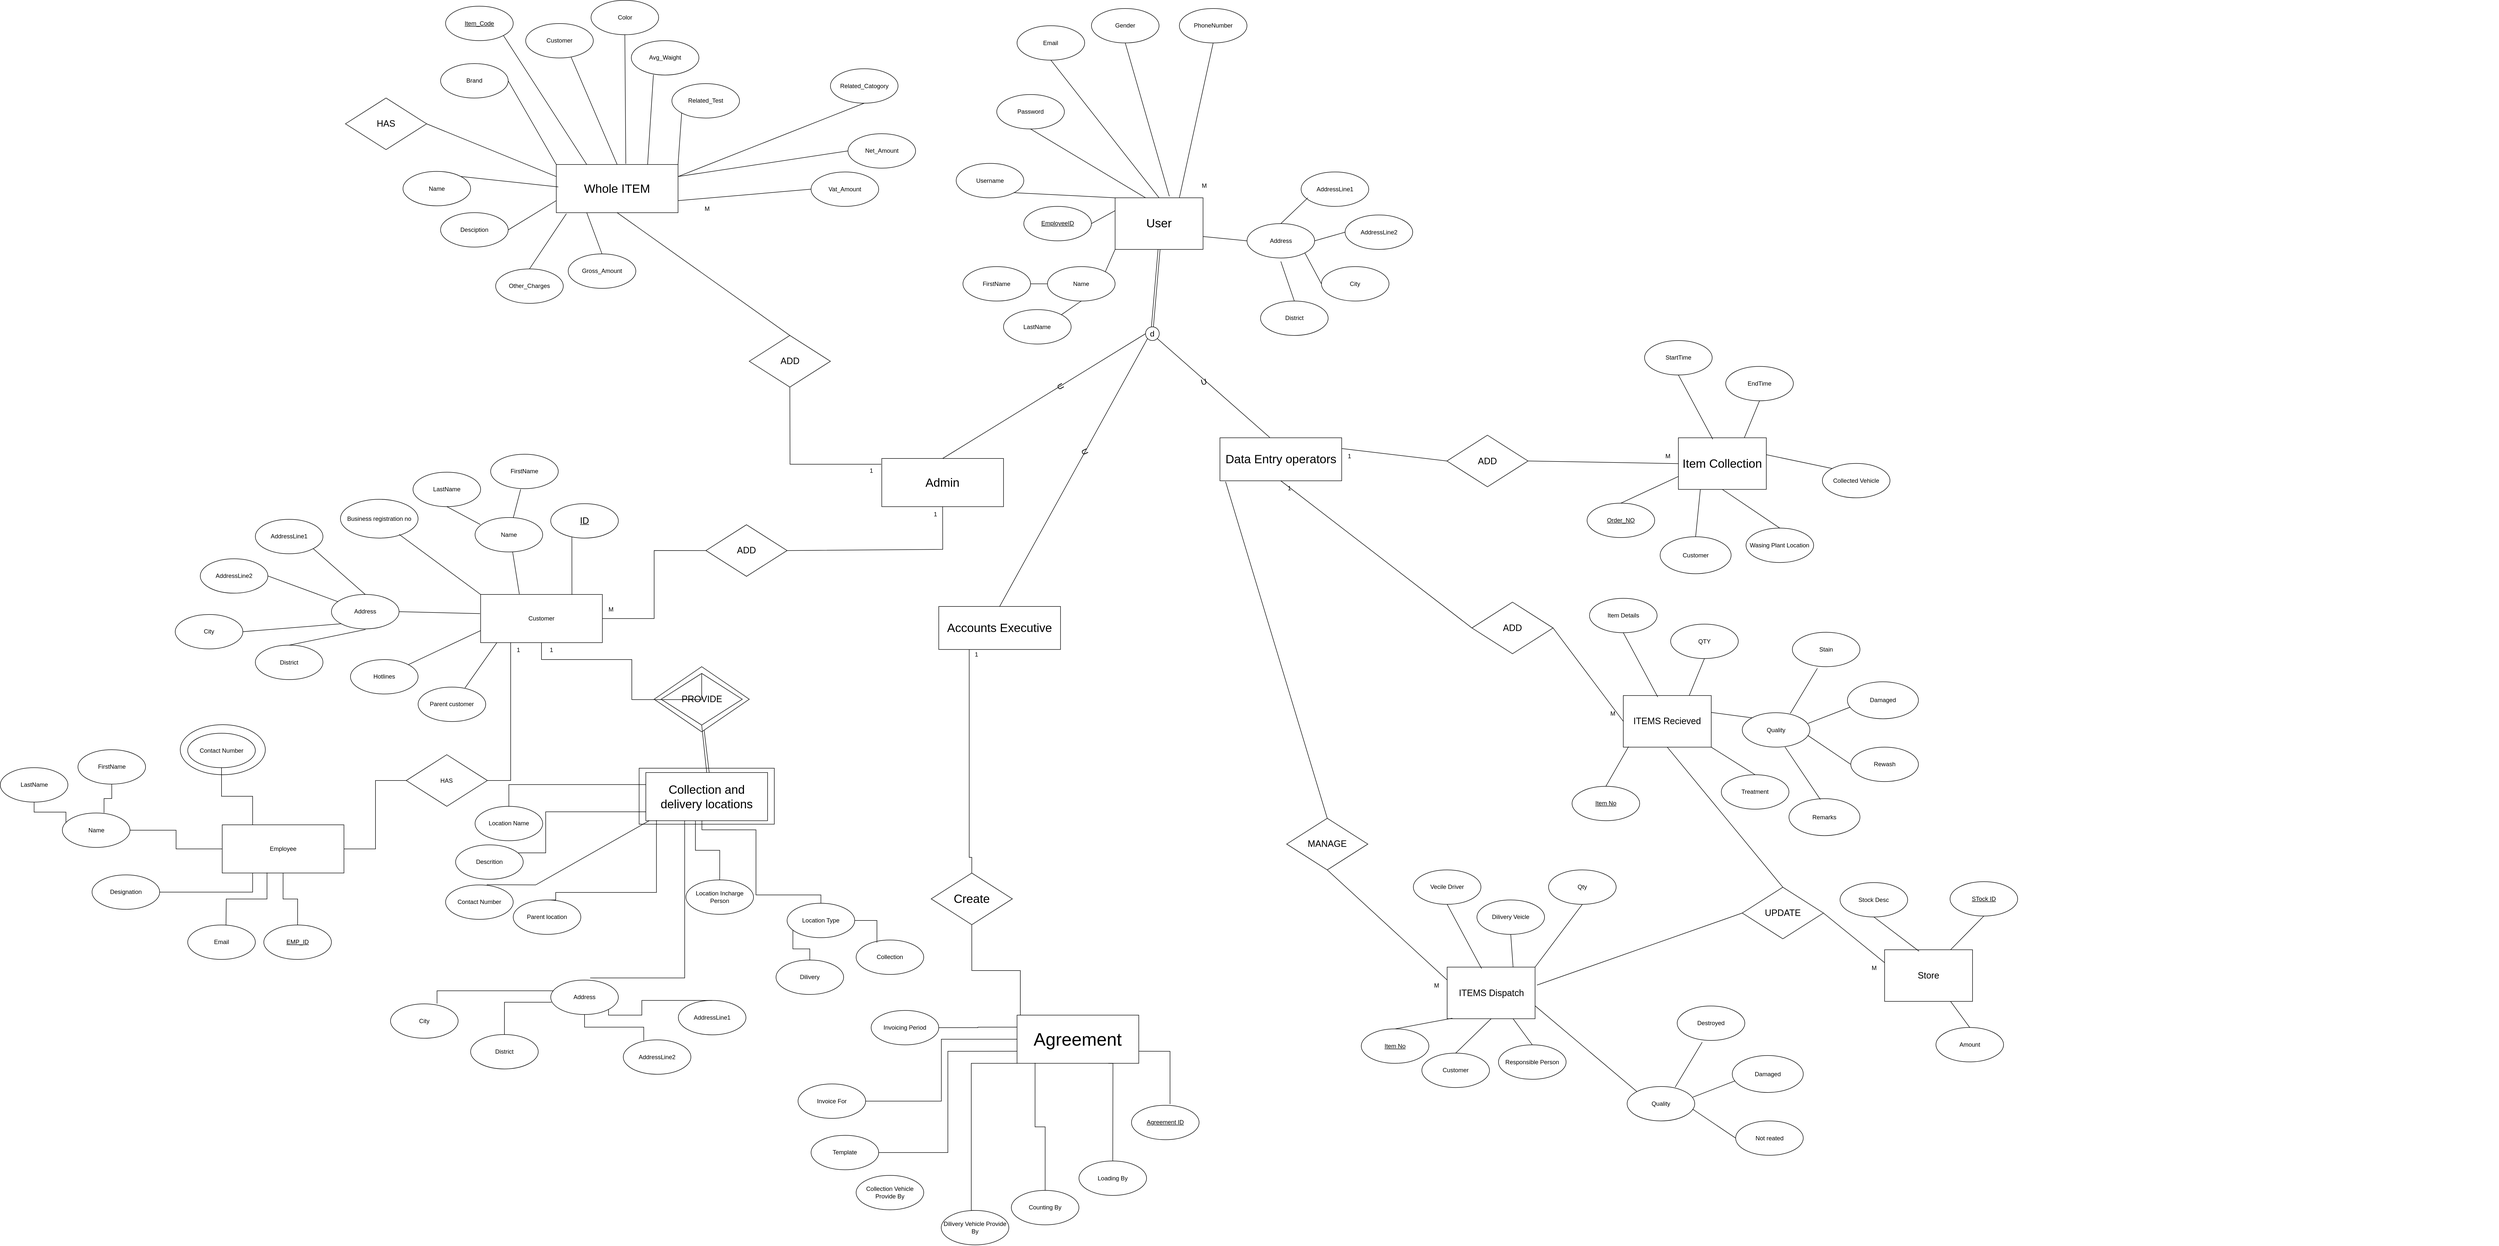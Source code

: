 <mxfile version="20.7.4" type="github">
  <diagram id="J3GBve0ONBFmpF_-j44M" name="Page-1">
    <mxGraphModel dx="7173" dy="4353" grid="1" gridSize="10" guides="1" tooltips="1" connect="1" arrows="1" fold="1" page="1" pageScale="1" pageWidth="1100" pageHeight="850" math="0" shadow="0">
      <root>
        <mxCell id="0" />
        <mxCell id="1" parent="0" />
        <mxCell id="HGoTmEdLcFwjstujymGU-181" value="" style="ellipse;whiteSpace=wrap;html=1;" parent="1" vertex="1">
          <mxGeometry x="-2020" y="-350" width="170" height="100" as="geometry" />
        </mxCell>
        <mxCell id="wojboqunz96ooFiyqucH-1" value="" style="group" parent="1" connectable="0" vertex="1">
          <mxGeometry x="-970" y="-1780" width="3580" height="2232.317" as="geometry" />
        </mxCell>
        <mxCell id="HGoTmEdLcFwjstujymGU-223" value="&lt;font style=&quot;font-size: 24px;&quot;&gt;Collection and delivery locations&lt;/font&gt;" style="whiteSpace=wrap;html=1;align=center;" parent="wojboqunz96ooFiyqucH-1" vertex="1">
          <mxGeometry x="-133.42" y="1516.95" width="270" height="111.79" as="geometry" />
        </mxCell>
        <mxCell id="wojboqunz96ooFiyqucH-2" value="&lt;font style=&quot;font-size: 24px;&quot;&gt;User&lt;/font&gt;" style="whiteSpace=wrap;html=1;align=center;" parent="wojboqunz96ooFiyqucH-1" vertex="1">
          <mxGeometry x="817.321" y="377.949" width="175.623" height="103.077" as="geometry" />
        </mxCell>
        <mxCell id="wojboqunz96ooFiyqucH-3" value="&lt;font style=&quot;font-size: 24px;&quot;&gt;Accounts Executive&lt;/font&gt;" style="whiteSpace=wrap;html=1;align=center;" parent="wojboqunz96ooFiyqucH-1" vertex="1">
          <mxGeometry x="465.09" y="1193.971" width="243.17" height="85.897" as="geometry" />
        </mxCell>
        <mxCell id="wojboqunz96ooFiyqucH-4" value="&lt;font style=&quot;font-size: 24px;&quot;&gt;Data Entry operators&lt;/font&gt;" style="whiteSpace=wrap;html=1;align=center;" parent="wojboqunz96ooFiyqucH-1" vertex="1">
          <mxGeometry x="1026.718" y="857.162" width="243.17" height="85.897" as="geometry" />
        </mxCell>
        <mxCell id="wojboqunz96ooFiyqucH-5" value="&lt;font style=&quot;font-size: 24px;&quot;&gt;Admin&lt;/font&gt;" style="whiteSpace=wrap;html=1;align=center;" parent="wojboqunz96ooFiyqucH-1" vertex="1">
          <mxGeometry x="351.245" y="898.487" width="243.17" height="96.205" as="geometry" />
        </mxCell>
        <mxCell id="wojboqunz96ooFiyqucH-7" value="EmployeeID" style="ellipse;whiteSpace=wrap;html=1;align=center;fontStyle=4;" parent="wojboqunz96ooFiyqucH-1" vertex="1">
          <mxGeometry x="634.943" y="395.128" width="135.094" height="68.718" as="geometry" />
        </mxCell>
        <mxCell id="wojboqunz96ooFiyqucH-8" value="Username" style="ellipse;whiteSpace=wrap;html=1;align=center;" parent="wojboqunz96ooFiyqucH-1" vertex="1">
          <mxGeometry x="499.849" y="309.231" width="135.094" height="68.718" as="geometry" />
        </mxCell>
        <mxCell id="wojboqunz96ooFiyqucH-9" value="Email" style="ellipse;whiteSpace=wrap;html=1;align=center;" parent="wojboqunz96ooFiyqucH-1" vertex="1">
          <mxGeometry x="621.434" y="34.359" width="135.094" height="68.718" as="geometry" />
        </mxCell>
        <mxCell id="wojboqunz96ooFiyqucH-10" value="Password" style="ellipse;whiteSpace=wrap;html=1;align=center;" parent="wojboqunz96ooFiyqucH-1" vertex="1">
          <mxGeometry x="580.906" y="171.795" width="135.094" height="68.718" as="geometry" />
        </mxCell>
        <mxCell id="wojboqunz96ooFiyqucH-14" value="Collected Vehicle" style="ellipse;whiteSpace=wrap;html=1;align=center;" parent="wojboqunz96ooFiyqucH-1" vertex="1">
          <mxGeometry x="2230.003" y="908.335" width="135.094" height="68.718" as="geometry" />
        </mxCell>
        <mxCell id="wojboqunz96ooFiyqucH-31" value="&lt;font style=&quot;font-size: 16px&quot;&gt;d&lt;/font&gt;" style="ellipse;whiteSpace=wrap;html=1;aspect=fixed;" parent="wojboqunz96ooFiyqucH-1" vertex="1">
          <mxGeometry x="878.113" y="635.641" width="27.391" height="27.391" as="geometry" />
        </mxCell>
        <mxCell id="wojboqunz96ooFiyqucH-32" value="" style="shape=link;html=1;rounded=0;fontSize=16;exitX=0.5;exitY=1;exitDx=0;exitDy=0;entryX=0.5;entryY=0;entryDx=0;entryDy=0;" parent="wojboqunz96ooFiyqucH-1" source="wojboqunz96ooFiyqucH-2" target="wojboqunz96ooFiyqucH-31" edge="1">
          <mxGeometry relative="1" as="geometry">
            <mxPoint x="648.453" y="721.538" as="sourcePoint" />
            <mxPoint x="864.604" y="721.538" as="targetPoint" />
          </mxGeometry>
        </mxCell>
        <mxCell id="wojboqunz96ooFiyqucH-33" value="" style="resizable=0;html=1;align=right;verticalAlign=bottom;fontSize=16;" parent="wojboqunz96ooFiyqucH-32" connectable="0" vertex="1">
          <mxGeometry x="1" relative="1" as="geometry" />
        </mxCell>
        <mxCell id="wojboqunz96ooFiyqucH-34" value="" style="endArrow=none;html=1;rounded=0;fontSize=16;entryX=0;entryY=1;entryDx=0;entryDy=0;exitX=0.5;exitY=0;exitDx=0;exitDy=0;" parent="wojboqunz96ooFiyqucH-1" source="wojboqunz96ooFiyqucH-3" target="wojboqunz96ooFiyqucH-31" edge="1">
          <mxGeometry relative="1" as="geometry">
            <mxPoint x="621.434" y="755.897" as="sourcePoint" />
            <mxPoint x="837.585" y="755.897" as="targetPoint" />
          </mxGeometry>
        </mxCell>
        <mxCell id="wojboqunz96ooFiyqucH-35" value="U" style="edgeLabel;html=1;align=center;verticalAlign=middle;resizable=0;points=[];fontSize=16;rotation=65;labelBackgroundColor=none;" parent="wojboqunz96ooFiyqucH-34" connectable="0" vertex="1">
          <mxGeometry x="0.163" y="2" relative="1" as="geometry">
            <mxPoint y="2" as="offset" />
          </mxGeometry>
        </mxCell>
        <mxCell id="wojboqunz96ooFiyqucH-36" value="" style="endArrow=none;html=1;rounded=0;fontSize=16;exitX=1;exitY=0.5;exitDx=0;exitDy=0;entryX=0;entryY=0.25;entryDx=0;entryDy=0;" parent="wojboqunz96ooFiyqucH-1" source="wojboqunz96ooFiyqucH-7" target="wojboqunz96ooFiyqucH-2" edge="1">
          <mxGeometry relative="1" as="geometry">
            <mxPoint x="466.13" y="704.359" as="sourcePoint" />
            <mxPoint x="810.566" y="429.487" as="targetPoint" />
          </mxGeometry>
        </mxCell>
        <mxCell id="wojboqunz96ooFiyqucH-37" value="" style="endArrow=none;html=1;rounded=0;fontSize=16;exitX=1;exitY=1;exitDx=0;exitDy=0;entryX=0;entryY=0;entryDx=0;entryDy=0;" parent="wojboqunz96ooFiyqucH-1" source="wojboqunz96ooFiyqucH-8" target="wojboqunz96ooFiyqucH-2" edge="1">
          <mxGeometry relative="1" as="geometry">
            <mxPoint x="688.981" y="377.949" as="sourcePoint" />
            <mxPoint x="830.83" y="420.897" as="targetPoint" />
          </mxGeometry>
        </mxCell>
        <mxCell id="wojboqunz96ooFiyqucH-38" value="" style="endArrow=none;html=1;rounded=0;fontSize=16;exitX=0.5;exitY=1;exitDx=0;exitDy=0;entryX=0.346;entryY=0;entryDx=0;entryDy=0;entryPerimeter=0;" parent="wojboqunz96ooFiyqucH-1" source="wojboqunz96ooFiyqucH-10" target="wojboqunz96ooFiyqucH-2" edge="1">
          <mxGeometry relative="1" as="geometry">
            <mxPoint x="750.045" y="264.914" as="sourcePoint" />
            <mxPoint x="830.83" y="395.128" as="targetPoint" />
          </mxGeometry>
        </mxCell>
        <mxCell id="wojboqunz96ooFiyqucH-39" value="" style="endArrow=none;html=1;rounded=0;fontSize=16;exitX=0.5;exitY=1;exitDx=0;exitDy=0;entryX=0.5;entryY=0;entryDx=0;entryDy=0;" parent="wojboqunz96ooFiyqucH-1" source="wojboqunz96ooFiyqucH-9" target="wojboqunz96ooFiyqucH-2" edge="1">
          <mxGeometry relative="1" as="geometry">
            <mxPoint x="898.377" y="257.692" as="sourcePoint" />
            <mxPoint x="918.642" y="395.128" as="targetPoint" />
          </mxGeometry>
        </mxCell>
        <mxCell id="wojboqunz96ooFiyqucH-41" value="FirstName" style="ellipse;whiteSpace=wrap;html=1;align=center;" parent="wojboqunz96ooFiyqucH-1" vertex="1">
          <mxGeometry x="513.358" y="515.385" width="135.094" height="68.718" as="geometry" />
        </mxCell>
        <mxCell id="wojboqunz96ooFiyqucH-42" value="LastName" style="ellipse;whiteSpace=wrap;html=1;align=center;" parent="wojboqunz96ooFiyqucH-1" vertex="1">
          <mxGeometry x="594.415" y="601.282" width="135.094" height="68.718" as="geometry" />
        </mxCell>
        <mxCell id="wojboqunz96ooFiyqucH-65" style="edgeStyle=orthogonalEdgeStyle;rounded=0;orthogonalLoop=1;jettySize=auto;html=1;exitX=0.5;exitY=1;exitDx=0;exitDy=0;" parent="wojboqunz96ooFiyqucH-1" edge="1">
          <mxGeometry relative="1" as="geometry">
            <mxPoint x="243.17" y="1757.462" as="sourcePoint" />
            <mxPoint x="243.17" y="1757.462" as="targetPoint" />
          </mxGeometry>
        </mxCell>
        <mxCell id="wojboqunz96ooFiyqucH-66" value="" style="endArrow=none;html=1;rounded=0;fontSize=16;entryX=1;entryY=1;entryDx=0;entryDy=0;exitX=0.409;exitY=-0.008;exitDx=0;exitDy=0;exitPerimeter=0;" parent="wojboqunz96ooFiyqucH-1" source="wojboqunz96ooFiyqucH-4" target="wojboqunz96ooFiyqucH-31" edge="1">
          <mxGeometry relative="1" as="geometry">
            <mxPoint x="162.113" y="824.615" as="sourcePoint" />
            <mxPoint x="891.515" y="703.397" as="targetPoint" />
          </mxGeometry>
        </mxCell>
        <mxCell id="wojboqunz96ooFiyqucH-67" value="U" style="edgeLabel;html=1;align=center;verticalAlign=middle;resizable=0;points=[];fontSize=16;rotation=-15;labelBackgroundColor=none;" parent="wojboqunz96ooFiyqucH-66" connectable="0" vertex="1">
          <mxGeometry x="0.163" y="2" relative="1" as="geometry">
            <mxPoint y="2" as="offset" />
          </mxGeometry>
        </mxCell>
        <mxCell id="wojboqunz96ooFiyqucH-68" value="&lt;font style=&quot;font-size: 24px;&quot;&gt;Item Collection&lt;br&gt;&lt;/font&gt;" style="whiteSpace=wrap;html=1;align=center;" parent="wojboqunz96ooFiyqucH-1" vertex="1">
          <mxGeometry x="1942.377" y="857.157" width="175.623" height="103.077" as="geometry" />
        </mxCell>
        <mxCell id="wojboqunz96ooFiyqucH-69" value="" style="endArrow=none;html=1;rounded=0;fontSize=16;entryX=0;entryY=0.5;entryDx=0;entryDy=0;exitX=0.5;exitY=0;exitDx=0;exitDy=0;" parent="wojboqunz96ooFiyqucH-1" source="wojboqunz96ooFiyqucH-5" target="wojboqunz96ooFiyqucH-31" edge="1">
          <mxGeometry relative="1" as="geometry">
            <mxPoint x="175.623" y="841.795" as="sourcePoint" />
            <mxPoint x="905.024" y="720.576" as="targetPoint" />
          </mxGeometry>
        </mxCell>
        <mxCell id="wojboqunz96ooFiyqucH-70" value="U" style="edgeLabel;html=1;align=center;verticalAlign=middle;resizable=0;points=[];fontSize=16;rotation=60;labelBackgroundColor=none;" parent="wojboqunz96ooFiyqucH-69" connectable="0" vertex="1">
          <mxGeometry x="0.163" y="2" relative="1" as="geometry">
            <mxPoint x="1" y="2" as="offset" />
          </mxGeometry>
        </mxCell>
        <mxCell id="wojboqunz96ooFiyqucH-71" value="&lt;u&gt;Order_NO&lt;/u&gt;" style="ellipse;whiteSpace=wrap;html=1;align=center;" parent="wojboqunz96ooFiyqucH-1" vertex="1">
          <mxGeometry x="1760.0" y="987.704" width="135.094" height="68.718" as="geometry" />
        </mxCell>
        <mxCell id="wojboqunz96ooFiyqucH-72" value="" style="endArrow=none;html=1;rounded=0;fontSize=16;exitX=0;exitY=0.5;exitDx=0;exitDy=0;entryX=1;entryY=0.25;entryDx=0;entryDy=0;" parent="wojboqunz96ooFiyqucH-1" source="wojboqunz96ooFiyqucH-86" target="wojboqunz96ooFiyqucH-4" edge="1">
          <mxGeometry relative="1" as="geometry">
            <mxPoint x="1432" y="979.231" as="sourcePoint" />
            <mxPoint x="1006.453" y="395.128" as="targetPoint" />
          </mxGeometry>
        </mxCell>
        <mxCell id="wojboqunz96ooFiyqucH-74" value="M" style="text;html=1;align=center;verticalAlign=middle;resizable=0;points=[];autosize=1;strokeColor=none;fillColor=none;" parent="wojboqunz96ooFiyqucH-1" vertex="1">
          <mxGeometry x="980.003" y="343.591" width="30" height="20" as="geometry" />
        </mxCell>
        <mxCell id="wojboqunz96ooFiyqucH-82" value="StartTime" style="ellipse;whiteSpace=wrap;html=1;align=center;" parent="wojboqunz96ooFiyqucH-1" vertex="1">
          <mxGeometry x="1874.83" y="663.029" width="135.094" height="68.718" as="geometry" />
        </mxCell>
        <mxCell id="wojboqunz96ooFiyqucH-83" value="EndTime" style="ellipse;whiteSpace=wrap;html=1;align=center;" parent="wojboqunz96ooFiyqucH-1" vertex="1">
          <mxGeometry x="2036.943" y="714.567" width="135.094" height="68.718" as="geometry" />
        </mxCell>
        <mxCell id="wojboqunz96ooFiyqucH-84" value="Customer" style="ellipse;whiteSpace=wrap;html=1;align=center;" parent="wojboqunz96ooFiyqucH-1" vertex="1">
          <mxGeometry x="1905.902" y="1054.704" width="141.849" height="73.872" as="geometry" />
        </mxCell>
        <mxCell id="wojboqunz96ooFiyqucH-85" value="Wasing Plant Location" style="ellipse;whiteSpace=wrap;html=1;align=center;" parent="wojboqunz96ooFiyqucH-1" vertex="1">
          <mxGeometry x="2077.472" y="1037.525" width="135.094" height="68.718" as="geometry" />
        </mxCell>
        <mxCell id="wojboqunz96ooFiyqucH-86" value="&lt;font style=&quot;font-size: 18px;&quot;&gt;ADD&lt;/font&gt;" style="shape=rhombus;perimeter=rhombusPerimeter;whiteSpace=wrap;html=1;align=center;" parent="wojboqunz96ooFiyqucH-1" vertex="1">
          <mxGeometry x="1480.003" y="852.004" width="162.113" height="103.077" as="geometry" />
        </mxCell>
        <mxCell id="wojboqunz96ooFiyqucH-88" value="" style="endArrow=none;html=1;rounded=0;fontSize=16;exitX=0.392;exitY=0.029;exitDx=0;exitDy=0;entryX=0.5;entryY=1;entryDx=0;entryDy=0;exitPerimeter=0;" parent="wojboqunz96ooFiyqucH-1" source="wojboqunz96ooFiyqucH-68" target="wojboqunz96ooFiyqucH-82" edge="1">
          <mxGeometry relative="1" as="geometry">
            <mxPoint x="1888.339" y="903.542" as="sourcePoint" />
            <mxPoint x="1739.736" y="697.388" as="targetPoint" />
          </mxGeometry>
        </mxCell>
        <mxCell id="wojboqunz96ooFiyqucH-89" value="" style="endArrow=none;html=1;rounded=0;fontSize=16;exitX=0.75;exitY=0;exitDx=0;exitDy=0;entryX=0.5;entryY=1;entryDx=0;entryDy=0;" parent="wojboqunz96ooFiyqucH-1" source="wojboqunz96ooFiyqucH-68" target="wojboqunz96ooFiyqucH-83" edge="1">
          <mxGeometry relative="1" as="geometry">
            <mxPoint x="1901.849" y="920.721" as="sourcePoint" />
            <mxPoint x="1753.245" y="714.567" as="targetPoint" />
          </mxGeometry>
        </mxCell>
        <mxCell id="wojboqunz96ooFiyqucH-90" value="" style="endArrow=none;html=1;rounded=0;fontSize=16;exitX=0.5;exitY=1;exitDx=0;exitDy=0;entryX=0.5;entryY=0;entryDx=0;entryDy=0;" parent="wojboqunz96ooFiyqucH-1" source="wojboqunz96ooFiyqucH-68" target="wojboqunz96ooFiyqucH-85" edge="1">
          <mxGeometry relative="1" as="geometry">
            <mxPoint x="1888.339" y="903.542" as="sourcePoint" />
            <mxPoint x="1739.736" y="697.388" as="targetPoint" />
          </mxGeometry>
        </mxCell>
        <mxCell id="wojboqunz96ooFiyqucH-91" value="" style="endArrow=none;html=1;rounded=0;fontSize=16;exitX=0.25;exitY=1;exitDx=0;exitDy=0;entryX=0.5;entryY=0;entryDx=0;entryDy=0;" parent="wojboqunz96ooFiyqucH-1" source="wojboqunz96ooFiyqucH-68" target="wojboqunz96ooFiyqucH-84" edge="1">
          <mxGeometry relative="1" as="geometry">
            <mxPoint x="1976.151" y="955.08" as="sourcePoint" />
            <mxPoint x="2077.472" y="1114.849" as="targetPoint" />
          </mxGeometry>
        </mxCell>
        <mxCell id="wojboqunz96ooFiyqucH-92" value="" style="endArrow=none;html=1;rounded=0;fontSize=16;exitX=0;exitY=0.75;exitDx=0;exitDy=0;entryX=0.5;entryY=0;entryDx=0;entryDy=0;" parent="wojboqunz96ooFiyqucH-1" source="wojboqunz96ooFiyqucH-68" target="wojboqunz96ooFiyqucH-71" edge="1">
          <mxGeometry relative="1" as="geometry">
            <mxPoint x="1932.245" y="955.08" as="sourcePoint" />
            <mxPoint x="1915.358" y="1125.157" as="targetPoint" />
          </mxGeometry>
        </mxCell>
        <mxCell id="wojboqunz96ooFiyqucH-93" value="M" style="text;html=1;align=center;verticalAlign=middle;resizable=0;points=[];autosize=1;strokeColor=none;fillColor=none;" parent="wojboqunz96ooFiyqucH-1" vertex="1">
          <mxGeometry x="1905.906" y="883.543" width="30" height="20" as="geometry" />
        </mxCell>
        <mxCell id="wojboqunz96ooFiyqucH-117" value="Name" style="ellipse;whiteSpace=wrap;html=1;align=center;" parent="wojboqunz96ooFiyqucH-1" vertex="1">
          <mxGeometry x="682.226" y="515.385" width="135.094" height="68.718" as="geometry" />
        </mxCell>
        <mxCell id="wojboqunz96ooFiyqucH-118" value="" style="endArrow=none;html=1;rounded=0;fontSize=16;exitX=1;exitY=0.5;exitDx=0;exitDy=0;entryX=0;entryY=0.5;entryDx=0;entryDy=0;" parent="wojboqunz96ooFiyqucH-1" source="wojboqunz96ooFiyqucH-41" target="wojboqunz96ooFiyqucH-117" edge="1">
          <mxGeometry relative="1" as="geometry">
            <mxPoint x="783.547" y="446.667" as="sourcePoint" />
            <mxPoint x="830.83" y="420.897" as="targetPoint" />
          </mxGeometry>
        </mxCell>
        <mxCell id="wojboqunz96ooFiyqucH-119" value="" style="endArrow=none;html=1;rounded=0;fontSize=16;exitX=1;exitY=0;exitDx=0;exitDy=0;entryX=0.5;entryY=1;entryDx=0;entryDy=0;" parent="wojboqunz96ooFiyqucH-1" source="wojboqunz96ooFiyqucH-42" target="wojboqunz96ooFiyqucH-117" edge="1">
          <mxGeometry relative="1" as="geometry">
            <mxPoint x="621.434" y="584.103" as="sourcePoint" />
            <mxPoint x="688.981" y="566.923" as="targetPoint" />
          </mxGeometry>
        </mxCell>
        <mxCell id="wojboqunz96ooFiyqucH-120" value="" style="endArrow=none;html=1;rounded=0;fontSize=16;exitX=1;exitY=0;exitDx=0;exitDy=0;entryX=0;entryY=1;entryDx=0;entryDy=0;" parent="wojboqunz96ooFiyqucH-1" source="wojboqunz96ooFiyqucH-117" target="wojboqunz96ooFiyqucH-2" edge="1">
          <mxGeometry relative="1" as="geometry">
            <mxPoint x="621.434" y="584.103" as="sourcePoint" />
            <mxPoint x="688.981" y="566.923" as="targetPoint" />
          </mxGeometry>
        </mxCell>
        <mxCell id="wojboqunz96ooFiyqucH-121" value="Address" style="ellipse;whiteSpace=wrap;html=1;align=center;" parent="wojboqunz96ooFiyqucH-1" vertex="1">
          <mxGeometry x="1080.755" y="429.487" width="135.094" height="68.718" as="geometry" />
        </mxCell>
        <mxCell id="wojboqunz96ooFiyqucH-122" value="" style="endArrow=none;html=1;rounded=0;fontSize=16;exitX=0;exitY=0.5;exitDx=0;exitDy=0;entryX=1;entryY=0.75;entryDx=0;entryDy=0;" parent="wojboqunz96ooFiyqucH-1" source="wojboqunz96ooFiyqucH-121" target="wojboqunz96ooFiyqucH-2" edge="1">
          <mxGeometry relative="1" as="geometry">
            <mxPoint x="878.113" y="240.513" as="sourcePoint" />
            <mxPoint x="918.642" y="395.128" as="targetPoint" />
          </mxGeometry>
        </mxCell>
        <mxCell id="wojboqunz96ooFiyqucH-128" value="1" style="text;html=1;align=center;verticalAlign=middle;resizable=0;points=[];autosize=1;strokeColor=none;fillColor=none;" parent="wojboqunz96ooFiyqucH-1" vertex="1">
          <mxGeometry x="529.999" y="1279.871" width="20" height="20" as="geometry" />
        </mxCell>
        <mxCell id="wojboqunz96ooFiyqucH-130" value="Gender" style="ellipse;whiteSpace=wrap;html=1;align=center;" parent="wojboqunz96ooFiyqucH-1" vertex="1">
          <mxGeometry x="770.038" width="135.094" height="68.718" as="geometry" />
        </mxCell>
        <mxCell id="wojboqunz96ooFiyqucH-131" value="" style="endArrow=none;html=1;rounded=0;fontSize=16;exitX=0.5;exitY=1;exitDx=0;exitDy=0;entryX=0.617;entryY=-0.027;entryDx=0;entryDy=0;entryPerimeter=0;" parent="wojboqunz96ooFiyqucH-1" source="wojboqunz96ooFiyqucH-130" target="wojboqunz96ooFiyqucH-2" edge="1">
          <mxGeometry relative="1" as="geometry">
            <mxPoint x="783.547" y="120.256" as="sourcePoint" />
            <mxPoint x="918.642" y="395.128" as="targetPoint" />
          </mxGeometry>
        </mxCell>
        <mxCell id="wojboqunz96ooFiyqucH-133" value="" style="endArrow=none;html=1;rounded=0;fontSize=16;exitX=1;exitY=0.5;exitDx=0;exitDy=0;entryX=0.5;entryY=1;entryDx=0;entryDy=0;" parent="wojboqunz96ooFiyqucH-1" source="7mZElqCdtzCGHnQOhd71-1" target="wojboqunz96ooFiyqucH-5" edge="1">
          <mxGeometry relative="1" as="geometry">
            <mxPoint x="175.623" y="1133.846" as="sourcePoint" />
            <mxPoint x="851.094" y="395.128" as="targetPoint" />
            <Array as="points">
              <mxPoint x="473" y="1080" />
            </Array>
          </mxGeometry>
        </mxCell>
        <mxCell id="wojboqunz96ooFiyqucH-137" value="PhoneNumber" style="ellipse;whiteSpace=wrap;html=1;align=center;" parent="wojboqunz96ooFiyqucH-1" vertex="1">
          <mxGeometry x="945.66" width="135.094" height="68.718" as="geometry" />
        </mxCell>
        <mxCell id="wojboqunz96ooFiyqucH-138" value="" style="endArrow=none;html=1;rounded=0;fontSize=16;exitX=0.5;exitY=1;exitDx=0;exitDy=0;" parent="wojboqunz96ooFiyqucH-1" source="wojboqunz96ooFiyqucH-137" edge="1">
          <mxGeometry relative="1" as="geometry">
            <mxPoint x="851.094" y="85.897" as="sourcePoint" />
            <mxPoint x="945.66" y="377.949" as="targetPoint" />
          </mxGeometry>
        </mxCell>
        <mxCell id="wojboqunz96ooFiyqucH-139" value="City" style="ellipse;whiteSpace=wrap;html=1;align=center;" parent="wojboqunz96ooFiyqucH-1" vertex="1">
          <mxGeometry x="1229.358" y="515.385" width="135.094" height="68.718" as="geometry" />
        </mxCell>
        <mxCell id="wojboqunz96ooFiyqucH-140" value="AddressLine2" style="ellipse;whiteSpace=wrap;html=1;align=center;" parent="wojboqunz96ooFiyqucH-1" vertex="1">
          <mxGeometry x="1276.642" y="412.308" width="135.094" height="68.718" as="geometry" />
        </mxCell>
        <mxCell id="wojboqunz96ooFiyqucH-141" value="AddressLine1" style="ellipse;whiteSpace=wrap;html=1;align=center;" parent="wojboqunz96ooFiyqucH-1" vertex="1">
          <mxGeometry x="1188.83" y="326.41" width="135.094" height="68.718" as="geometry" />
        </mxCell>
        <mxCell id="wojboqunz96ooFiyqucH-142" value="" style="endArrow=none;html=1;rounded=0;fontSize=16;exitX=0.5;exitY=1;exitDx=0;exitDy=0;entryX=1;entryY=1;entryDx=0;entryDy=0;" parent="wojboqunz96ooFiyqucH-1" target="wojboqunz96ooFiyqucH-121" edge="1">
          <mxGeometry relative="1" as="geometry">
            <mxPoint x="1229.358" y="549.744" as="sourcePoint" />
            <mxPoint x="1161.811" y="858.974" as="targetPoint" />
          </mxGeometry>
        </mxCell>
        <mxCell id="wojboqunz96ooFiyqucH-143" value="" style="endArrow=none;html=1;rounded=0;fontSize=16;exitX=0;exitY=0.5;exitDx=0;exitDy=0;entryX=1;entryY=0.5;entryDx=0;entryDy=0;" parent="wojboqunz96ooFiyqucH-1" source="wojboqunz96ooFiyqucH-140" target="wojboqunz96ooFiyqucH-121" edge="1">
          <mxGeometry relative="1" as="geometry">
            <mxPoint x="1283.396" y="429.487" as="sourcePoint" />
            <mxPoint x="1215.849" y="738.718" as="targetPoint" />
          </mxGeometry>
        </mxCell>
        <mxCell id="wojboqunz96ooFiyqucH-144" value="" style="endArrow=none;html=1;rounded=0;fontSize=16;exitX=0.5;exitY=1;exitDx=0;exitDy=0;entryX=0.5;entryY=0;entryDx=0;entryDy=0;" parent="wojboqunz96ooFiyqucH-1" target="wojboqunz96ooFiyqucH-121" edge="1">
          <mxGeometry relative="1" as="geometry">
            <mxPoint x="1202.34" y="377.949" as="sourcePoint" />
            <mxPoint x="1134.792" y="687.179" as="targetPoint" />
          </mxGeometry>
        </mxCell>
        <mxCell id="wojboqunz96ooFiyqucH-145" value="District" style="ellipse;whiteSpace=wrap;html=1;align=center;" parent="wojboqunz96ooFiyqucH-1" vertex="1">
          <mxGeometry x="1107.774" y="584.103" width="135.094" height="68.718" as="geometry" />
        </mxCell>
        <mxCell id="wojboqunz96ooFiyqucH-146" value="" style="endArrow=none;html=1;rounded=0;fontSize=16;exitX=0.5;exitY=0;exitDx=0;exitDy=0;" parent="wojboqunz96ooFiyqucH-1" source="wojboqunz96ooFiyqucH-145" edge="1">
          <mxGeometry relative="1" as="geometry">
            <mxPoint x="1242.868" y="566.923" as="sourcePoint" />
            <mxPoint x="1148.302" y="505.077" as="targetPoint" />
          </mxGeometry>
        </mxCell>
        <mxCell id="7mZElqCdtzCGHnQOhd71-1" value="&lt;font style=&quot;font-size: 18px;&quot;&gt;ADD&lt;/font&gt;" style="shape=rhombus;perimeter=rhombusPerimeter;whiteSpace=wrap;html=1;align=center;" parent="wojboqunz96ooFiyqucH-1" vertex="1">
          <mxGeometry x="0.003" y="1030.774" width="162.113" height="103.077" as="geometry" />
        </mxCell>
        <mxCell id="HGoTmEdLcFwjstujymGU-8" value="Location Incharge Person" style="ellipse;whiteSpace=wrap;html=1;align=center;" parent="wojboqunz96ooFiyqucH-1" vertex="1">
          <mxGeometry x="-39.996" y="1739.999" width="135.094" height="68.718" as="geometry" />
        </mxCell>
        <mxCell id="HGoTmEdLcFwjstujymGU-167" value="AddressLine2" style="ellipse;whiteSpace=wrap;html=1;align=center;" parent="wojboqunz96ooFiyqucH-1" vertex="1">
          <mxGeometry x="-165.088" y="2059.358" width="135.094" height="68.718" as="geometry" />
        </mxCell>
        <mxCell id="HGoTmEdLcFwjstujymGU-168" value="AddressLine1" style="ellipse;whiteSpace=wrap;html=1;align=center;" parent="wojboqunz96ooFiyqucH-1" vertex="1">
          <mxGeometry x="-55.09" y="1980.64" width="135.094" height="68.718" as="geometry" />
        </mxCell>
        <mxCell id="HGoTmEdLcFwjstujymGU-173" value="Location Type" style="ellipse;whiteSpace=wrap;html=1;align=center;" parent="wojboqunz96ooFiyqucH-1" vertex="1">
          <mxGeometry x="162.115" y="1786.667" width="135.094" height="68.718" as="geometry" />
        </mxCell>
        <mxCell id="HGoTmEdLcFwjstujymGU-174" value="Collection" style="ellipse;whiteSpace=wrap;html=1;align=center;" parent="wojboqunz96ooFiyqucH-1" vertex="1">
          <mxGeometry x="300.004" y="1860.003" width="135.094" height="68.718" as="geometry" />
        </mxCell>
        <mxCell id="HGoTmEdLcFwjstujymGU-175" value="Dilivery" style="ellipse;whiteSpace=wrap;html=1;align=center;direction=west;points=[[0,0.49,0,0,0],[0.15,0.15,0,0,0],[0.15,0.86,0,0,0],[0.5,0,0,0,0],[0.5,1,0,0,0],[0.85,0.15,0,0,0],[0.85,0.86,0,0,0],[1,0.49,0,0,0]];" parent="wojboqunz96ooFiyqucH-1" vertex="1">
          <mxGeometry x="139.998" y="1900.005" width="135.094" height="68.718" as="geometry" />
        </mxCell>
        <mxCell id="HGoTmEdLcFwjstujymGU-178" style="edgeStyle=orthogonalEdgeStyle;rounded=0;orthogonalLoop=1;jettySize=auto;html=1;entryX=0.308;entryY=0.076;entryDx=0;entryDy=0;endArrow=none;endFill=0;entryPerimeter=0;" parent="wojboqunz96ooFiyqucH-1" source="HGoTmEdLcFwjstujymGU-173" target="HGoTmEdLcFwjstujymGU-174" edge="1">
          <mxGeometry x="1" y="230" relative="1" as="geometry">
            <mxPoint x="415.096" y="1797.382" as="sourcePoint" />
            <mxPoint x="321.021" y="1861.853" as="targetPoint" />
            <mxPoint x="-57" y="152" as="offset" />
          </mxGeometry>
        </mxCell>
        <mxCell id="HGoTmEdLcFwjstujymGU-179" style="edgeStyle=orthogonalEdgeStyle;rounded=0;orthogonalLoop=1;jettySize=auto;html=1;exitX=0.086;exitY=0.77;exitDx=0;exitDy=0;entryX=0.5;entryY=1;entryDx=0;entryDy=0;endArrow=none;endFill=0;exitPerimeter=0;entryPerimeter=0;" parent="wojboqunz96ooFiyqucH-1" source="HGoTmEdLcFwjstujymGU-173" target="HGoTmEdLcFwjstujymGU-175" edge="1">
          <mxGeometry x="1" y="230" relative="1" as="geometry">
            <mxPoint x="201.096" y="1829.352" as="sourcePoint" />
            <mxPoint x="107.021" y="1893.823" as="targetPoint" />
            <mxPoint x="-57" y="152" as="offset" />
          </mxGeometry>
        </mxCell>
        <mxCell id="HGoTmEdLcFwjstujymGU-185" value="&lt;font style=&quot;font-size: 36px;&quot;&gt;Agreement&lt;/font&gt;" style="whiteSpace=wrap;html=1;align=center;" parent="wojboqunz96ooFiyqucH-1" vertex="1">
          <mxGeometry x="621.435" y="2009.997" width="243.17" height="96.205" as="geometry" />
        </mxCell>
        <mxCell id="HGoTmEdLcFwjstujymGU-196" value="&lt;font style=&quot;font-size: 24px;&quot;&gt;Create&lt;/font&gt;" style="shape=rhombus;perimeter=rhombusPerimeter;whiteSpace=wrap;html=1;align=center;" parent="wojboqunz96ooFiyqucH-1" vertex="1">
          <mxGeometry x="449.998" y="1726.282" width="162.113" height="103.077" as="geometry" />
        </mxCell>
        <mxCell id="HGoTmEdLcFwjstujymGU-198" style="edgeStyle=orthogonalEdgeStyle;rounded=0;orthogonalLoop=1;jettySize=auto;html=1;entryX=0.5;entryY=0;entryDx=0;entryDy=0;endArrow=none;endFill=0;exitX=0.25;exitY=1;exitDx=0;exitDy=0;" parent="wojboqunz96ooFiyqucH-1" source="wojboqunz96ooFiyqucH-3" target="HGoTmEdLcFwjstujymGU-196" edge="1">
          <mxGeometry x="1" y="230" relative="1" as="geometry">
            <mxPoint x="317.94" y="1536.952" as="sourcePoint" />
            <mxPoint x="553.892" y="1695.127" as="targetPoint" />
            <mxPoint x="-57" y="152" as="offset" />
            <Array as="points">
              <mxPoint x="526" y="1695" />
              <mxPoint x="531" y="1695" />
            </Array>
          </mxGeometry>
        </mxCell>
        <mxCell id="HGoTmEdLcFwjstujymGU-201" style="edgeStyle=orthogonalEdgeStyle;rounded=0;orthogonalLoop=1;jettySize=auto;html=1;exitX=0.5;exitY=1;exitDx=0;exitDy=0;entryX=0;entryY=0;entryDx=0;entryDy=0;endArrow=none;endFill=0;" parent="wojboqunz96ooFiyqucH-1" source="HGoTmEdLcFwjstujymGU-196" target="HGoTmEdLcFwjstujymGU-185" edge="1">
          <mxGeometry x="1" y="230" relative="1" as="geometry">
            <mxPoint x="560.011" y="1910.085" as="sourcePoint" />
            <mxPoint x="627.457" y="1941.28" as="targetPoint" />
            <mxPoint x="-57" y="152" as="offset" />
            <Array as="points">
              <mxPoint x="531" y="1921" />
              <mxPoint x="628" y="1921" />
              <mxPoint x="628" y="2010" />
            </Array>
          </mxGeometry>
        </mxCell>
        <mxCell id="HGoTmEdLcFwjstujymGU-187" value="Invoicing Period" style="ellipse;whiteSpace=wrap;html=1;align=center;" parent="wojboqunz96ooFiyqucH-1" vertex="1">
          <mxGeometry x="329.998" y="2000.645" width="135.094" height="68.718" as="geometry" />
        </mxCell>
        <mxCell id="HGoTmEdLcFwjstujymGU-210" style="edgeStyle=orthogonalEdgeStyle;rounded=0;orthogonalLoop=1;jettySize=auto;html=1;entryX=0;entryY=0.25;entryDx=0;entryDy=0;endArrow=none;endFill=0;exitX=1;exitY=0.5;exitDx=0;exitDy=0;" parent="wojboqunz96ooFiyqucH-1" source="HGoTmEdLcFwjstujymGU-187" target="HGoTmEdLcFwjstujymGU-185" edge="1">
          <mxGeometry x="1" y="230" relative="1" as="geometry">
            <mxPoint x="466.002" y="2033.885" as="sourcePoint" />
            <mxPoint x="560.063" y="2082.315" as="targetPoint" />
            <mxPoint x="-57" y="152" as="offset" />
          </mxGeometry>
        </mxCell>
        <mxCell id="7mZElqCdtzCGHnQOhd71-339" value="&lt;font style=&quot;font-size: 24px;&quot;&gt;Collection and delivery locations&lt;/font&gt;" style="whiteSpace=wrap;html=1;align=center;" parent="wojboqunz96ooFiyqucH-1" vertex="1">
          <mxGeometry x="-120.005" y="1525.587" width="243.17" height="96.205" as="geometry" />
        </mxCell>
        <mxCell id="HGoTmEdLcFwjstujymGU-172" style="edgeStyle=orthogonalEdgeStyle;rounded=0;orthogonalLoop=1;jettySize=auto;html=1;exitX=0.5;exitY=0;exitDx=0;exitDy=0;entryX=0.407;entryY=1.006;entryDx=0;entryDy=0;endArrow=none;endFill=0;entryPerimeter=0;" parent="wojboqunz96ooFiyqucH-1" source="HGoTmEdLcFwjstujymGU-8" target="7mZElqCdtzCGHnQOhd71-339" edge="1">
          <mxGeometry x="1" y="230" relative="1" as="geometry">
            <mxPoint x="-128.374" y="1984.252" as="sourcePoint" />
            <mxPoint x="-222.449" y="2048.723" as="targetPoint" />
            <mxPoint x="-57" y="152" as="offset" />
          </mxGeometry>
        </mxCell>
        <mxCell id="HGoTmEdLcFwjstujymGU-180" style="edgeStyle=orthogonalEdgeStyle;rounded=0;orthogonalLoop=1;jettySize=auto;html=1;entryX=0.5;entryY=0;entryDx=0;entryDy=0;endArrow=none;endFill=0;" parent="wojboqunz96ooFiyqucH-1" source="7mZElqCdtzCGHnQOhd71-339" target="HGoTmEdLcFwjstujymGU-173" edge="1">
          <mxGeometry x="1" y="230" relative="1" as="geometry">
            <mxPoint x="174.076" y="1645.662" as="sourcePoint" />
            <mxPoint x="80.001" y="1710.133" as="targetPoint" />
            <mxPoint x="-57" y="152" as="offset" />
            <Array as="points">
              <mxPoint x="-8" y="1640" />
              <mxPoint x="100" y="1640" />
              <mxPoint x="100" y="1770" />
            </Array>
          </mxGeometry>
        </mxCell>
        <mxCell id="HGoTmEdLcFwjstujymGU-220" value="" style="endArrow=none;html=1;rounded=0;fontSize=16;exitX=0.5;exitY=0;exitDx=0;exitDy=0;entryX=0.521;entryY=0.977;entryDx=0;entryDy=0;entryPerimeter=0;" parent="wojboqunz96ooFiyqucH-1" target="7mZElqCdtzCGHnQOhd71-337" edge="1">
          <mxGeometry x="0.563" y="-16" relative="1" as="geometry">
            <mxPoint x="6.58" y="1525.537" as="sourcePoint" />
            <mxPoint x="-3.42" y="1431.001" as="targetPoint" />
            <mxPoint as="offset" />
          </mxGeometry>
        </mxCell>
        <mxCell id="HGoTmEdLcFwjstujymGU-222" value="ADD" style="shape=rhombus;perimeter=rhombusPerimeter;whiteSpace=wrap;html=1;align=center;" parent="wojboqunz96ooFiyqucH-1" vertex="1">
          <mxGeometry x="-103.42" y="1314.23" width="190" height="130" as="geometry" />
        </mxCell>
        <mxCell id="HGoTmEdLcFwjstujymGU-392" value="&lt;font style=&quot;font-size: 18px;&quot;&gt;ADD&lt;/font&gt;" style="shape=rhombus;perimeter=rhombusPerimeter;whiteSpace=wrap;html=1;align=center;" parent="wojboqunz96ooFiyqucH-1" vertex="1">
          <mxGeometry x="86.583" y="652.824" width="162.113" height="103.077" as="geometry" />
        </mxCell>
        <mxCell id="HGoTmEdLcFwjstujymGU-395" value="" style="endArrow=none;html=1;rounded=0;fontSize=16;exitX=0.5;exitY=1;exitDx=0;exitDy=0;" parent="wojboqunz96ooFiyqucH-1" source="HGoTmEdLcFwjstujymGU-392" edge="1">
          <mxGeometry relative="1" as="geometry">
            <mxPoint x="74.216" y="797.622" as="sourcePoint" />
            <mxPoint x="350" y="910" as="targetPoint" />
            <Array as="points">
              <mxPoint x="168" y="910" />
            </Array>
          </mxGeometry>
        </mxCell>
        <mxCell id="HGoTmEdLcFwjstujymGU-409" value="Net_Amount" style="ellipse;whiteSpace=wrap;html=1;align=center;" parent="wojboqunz96ooFiyqucH-1" vertex="1">
          <mxGeometry x="283.696" y="250.005" width="135.094" height="68.718" as="geometry" />
        </mxCell>
        <mxCell id="HGoTmEdLcFwjstujymGU-412" value="Vat_Amount" style="ellipse;whiteSpace=wrap;html=1;align=center;" parent="wojboqunz96ooFiyqucH-1" vertex="1">
          <mxGeometry x="209.996" y="326.415" width="135.094" height="68.718" as="geometry" />
        </mxCell>
        <mxCell id="HGoTmEdLcFwjstujymGU-423" value="Related_Catogory" style="ellipse;whiteSpace=wrap;html=1;align=center;" parent="wojboqunz96ooFiyqucH-1" vertex="1">
          <mxGeometry x="248.696" y="120.255" width="135.094" height="68.718" as="geometry" />
        </mxCell>
        <mxCell id="HGoTmEdLcFwjstujymGU-425" value="M" style="text;html=1;align=center;verticalAlign=middle;resizable=0;points=[];autosize=1;strokeColor=none;fillColor=none;" parent="wojboqunz96ooFiyqucH-1" vertex="1">
          <mxGeometry x="-13.417" y="390.001" width="30" height="20" as="geometry" />
        </mxCell>
        <mxCell id="HGoTmEdLcFwjstujymGU-426" value="1" style="text;html=1;align=center;verticalAlign=middle;resizable=0;points=[];autosize=1;strokeColor=none;fillColor=none;" parent="wojboqunz96ooFiyqucH-1" vertex="1">
          <mxGeometry x="315.093" y="908.331" width="30" height="30" as="geometry" />
        </mxCell>
        <mxCell id="HGoTmEdLcFwjstujymGU-427" value="1" style="text;html=1;align=center;verticalAlign=middle;resizable=0;points=[];autosize=1;strokeColor=none;fillColor=none;" parent="wojboqunz96ooFiyqucH-1" vertex="1">
          <mxGeometry x="442.833" y="994.691" width="30" height="30" as="geometry" />
        </mxCell>
        <mxCell id="HGoTmEdLcFwjstujymGU-608" value="" style="endArrow=none;html=1;rounded=0;fontSize=16;exitX=0;exitY=0.5;exitDx=0;exitDy=0;entryX=1;entryY=0.5;entryDx=0;entryDy=0;" parent="wojboqunz96ooFiyqucH-1" source="wojboqunz96ooFiyqucH-68" target="wojboqunz96ooFiyqucH-86" edge="1">
          <mxGeometry relative="1" as="geometry">
            <mxPoint x="1884.563" y="912.562" as="sourcePoint" />
            <mxPoint x="1674.448" y="887.656" as="targetPoint" />
          </mxGeometry>
        </mxCell>
        <mxCell id="HGoTmEdLcFwjstujymGU-609" value="1" style="text;html=1;align=center;verticalAlign=middle;resizable=0;points=[];autosize=1;strokeColor=none;fillColor=none;" parent="wojboqunz96ooFiyqucH-1" vertex="1">
          <mxGeometry x="1269.886" y="878.543" width="30" height="30" as="geometry" />
        </mxCell>
        <mxCell id="7mZElqCdtzCGHnQOhd71-337" value="&lt;font style=&quot;font-size: 18px;&quot;&gt;PROVIDE&lt;/font&gt;" style="shape=rhombus;perimeter=rhombusPerimeter;whiteSpace=wrap;html=1;align=center;" parent="wojboqunz96ooFiyqucH-1" vertex="1">
          <mxGeometry x="-89.477" y="1327.704" width="162.113" height="103.077" as="geometry" />
        </mxCell>
        <mxCell id="HGoTmEdLcFwjstujymGU-219" value="" style="endArrow=none;html=1;rounded=0;fontSize=16;exitX=0.5;exitY=0;exitDx=0;exitDy=0;entryX=0.5;entryY=1;entryDx=0;entryDy=0;" parent="wojboqunz96ooFiyqucH-1" source="7mZElqCdtzCGHnQOhd71-339" target="7mZElqCdtzCGHnQOhd71-337" edge="1">
          <mxGeometry relative="1" as="geometry">
            <mxPoint x="1.709" y="1463.734" as="sourcePoint" />
            <mxPoint x="65.094" y="1373.763" as="targetPoint" />
          </mxGeometry>
        </mxCell>
        <mxCell id="HGoTmEdLcFwjstujymGU-612" value="" style="endArrow=none;html=1;rounded=0;fontSize=16;exitX=0.998;exitY=0.327;exitDx=0;exitDy=0;entryX=0;entryY=0;entryDx=0;entryDy=0;exitPerimeter=0;" parent="wojboqunz96ooFiyqucH-1" source="wojboqunz96ooFiyqucH-68" target="wojboqunz96ooFiyqucH-14" edge="1">
          <mxGeometry relative="1" as="geometry">
            <mxPoint x="2084.094" y="867.157" as="sourcePoint" />
            <mxPoint x="2114.49" y="793.285" as="targetPoint" />
            <Array as="points" />
          </mxGeometry>
        </mxCell>
        <mxCell id="HGoTmEdLcFwjstujymGU-614" value="Quality" style="ellipse;whiteSpace=wrap;html=1;align=center;" parent="wojboqunz96ooFiyqucH-1" vertex="1">
          <mxGeometry x="2070.003" y="1406.185" width="135.094" height="68.718" as="geometry" />
        </mxCell>
        <mxCell id="HGoTmEdLcFwjstujymGU-615" value="&lt;font style=&quot;font-size: 18px;&quot;&gt;ITEMS Recieved&lt;br&gt;&lt;/font&gt;" style="whiteSpace=wrap;html=1;align=center;" parent="wojboqunz96ooFiyqucH-1" vertex="1">
          <mxGeometry x="1832.377" y="1371.827" width="175.623" height="103.077" as="geometry" />
        </mxCell>
        <mxCell id="HGoTmEdLcFwjstujymGU-617" value="Item Details" style="ellipse;whiteSpace=wrap;html=1;align=center;" parent="wojboqunz96ooFiyqucH-1" vertex="1">
          <mxGeometry x="1764.83" y="1177.699" width="135.094" height="68.718" as="geometry" />
        </mxCell>
        <mxCell id="HGoTmEdLcFwjstujymGU-618" value="QTY" style="ellipse;whiteSpace=wrap;html=1;align=center;" parent="wojboqunz96ooFiyqucH-1" vertex="1">
          <mxGeometry x="1926.943" y="1229.237" width="135.094" height="68.718" as="geometry" />
        </mxCell>
        <mxCell id="HGoTmEdLcFwjstujymGU-619" value="Damaged" style="ellipse;whiteSpace=wrap;html=1;align=center;" parent="wojboqunz96ooFiyqucH-1" vertex="1">
          <mxGeometry x="2280.002" y="1344.344" width="141.849" height="73.872" as="geometry" />
        </mxCell>
        <mxCell id="HGoTmEdLcFwjstujymGU-620" value="Stain" style="ellipse;whiteSpace=wrap;html=1;align=center;" parent="wojboqunz96ooFiyqucH-1" vertex="1">
          <mxGeometry x="2170.002" y="1245.515" width="135.094" height="68.718" as="geometry" />
        </mxCell>
        <mxCell id="HGoTmEdLcFwjstujymGU-621" value="&lt;font style=&quot;font-size: 18px;&quot;&gt;ADD&lt;/font&gt;" style="shape=rhombus;perimeter=rhombusPerimeter;whiteSpace=wrap;html=1;align=center;" parent="wojboqunz96ooFiyqucH-1" vertex="1">
          <mxGeometry x="1530.003" y="1185.384" width="162.113" height="103.077" as="geometry" />
        </mxCell>
        <mxCell id="HGoTmEdLcFwjstujymGU-622" value="" style="endArrow=none;html=1;rounded=0;fontSize=16;exitX=0.392;exitY=0.029;exitDx=0;exitDy=0;entryX=0.5;entryY=1;entryDx=0;entryDy=0;exitPerimeter=0;" parent="wojboqunz96ooFiyqucH-1" source="HGoTmEdLcFwjstujymGU-615" target="HGoTmEdLcFwjstujymGU-617" edge="1">
          <mxGeometry relative="1" as="geometry">
            <mxPoint x="2858.339" y="3145.912" as="sourcePoint" />
            <mxPoint x="2709.736" y="2939.758" as="targetPoint" />
          </mxGeometry>
        </mxCell>
        <mxCell id="HGoTmEdLcFwjstujymGU-623" value="" style="endArrow=none;html=1;rounded=0;fontSize=16;exitX=0.75;exitY=0;exitDx=0;exitDy=0;entryX=0.5;entryY=1;entryDx=0;entryDy=0;" parent="wojboqunz96ooFiyqucH-1" source="HGoTmEdLcFwjstujymGU-615" target="HGoTmEdLcFwjstujymGU-618" edge="1">
          <mxGeometry relative="1" as="geometry">
            <mxPoint x="2871.849" y="3163.091" as="sourcePoint" />
            <mxPoint x="2723.245" y="2956.937" as="targetPoint" />
          </mxGeometry>
        </mxCell>
        <mxCell id="HGoTmEdLcFwjstujymGU-627" value="M" style="text;html=1;align=center;verticalAlign=middle;resizable=0;points=[];autosize=1;strokeColor=none;fillColor=none;" parent="wojboqunz96ooFiyqucH-1" vertex="1">
          <mxGeometry x="1795.906" y="1398.213" width="30" height="20" as="geometry" />
        </mxCell>
        <mxCell id="HGoTmEdLcFwjstujymGU-629" value="" style="endArrow=none;html=1;rounded=0;fontSize=16;exitX=0;exitY=0.5;exitDx=0;exitDy=0;entryX=1;entryY=0.5;entryDx=0;entryDy=0;" parent="wojboqunz96ooFiyqucH-1" source="HGoTmEdLcFwjstujymGU-615" target="HGoTmEdLcFwjstujymGU-621" edge="1">
          <mxGeometry relative="1" as="geometry">
            <mxPoint x="2854.563" y="3154.932" as="sourcePoint" />
            <mxPoint x="2644.448" y="3130.026" as="targetPoint" />
          </mxGeometry>
        </mxCell>
        <mxCell id="HGoTmEdLcFwjstujymGU-630" value="" style="endArrow=none;html=1;rounded=0;fontSize=16;exitX=0.998;exitY=0.327;exitDx=0;exitDy=0;entryX=0;entryY=0;entryDx=0;entryDy=0;exitPerimeter=0;" parent="wojboqunz96ooFiyqucH-1" source="HGoTmEdLcFwjstujymGU-615" target="HGoTmEdLcFwjstujymGU-614" edge="1">
          <mxGeometry relative="1" as="geometry">
            <mxPoint x="3054.094" y="3109.527" as="sourcePoint" />
            <mxPoint x="3084.49" y="3035.655" as="targetPoint" />
            <Array as="points" />
          </mxGeometry>
        </mxCell>
        <mxCell id="HGoTmEdLcFwjstujymGU-631" value="" style="endArrow=none;html=1;rounded=0;fontSize=16;exitX=0;exitY=0.5;exitDx=0;exitDy=0;entryX=0.5;entryY=1;entryDx=0;entryDy=0;" parent="wojboqunz96ooFiyqucH-1" source="HGoTmEdLcFwjstujymGU-621" target="wojboqunz96ooFiyqucH-4" edge="1">
          <mxGeometry relative="1" as="geometry">
            <mxPoint x="1490.003" y="913.542" as="sourcePoint" />
            <mxPoint x="1279.888" y="888.636" as="targetPoint" />
          </mxGeometry>
        </mxCell>
        <mxCell id="HGoTmEdLcFwjstujymGU-632" value="1" style="text;html=1;align=center;verticalAlign=middle;resizable=0;points=[];autosize=1;strokeColor=none;fillColor=none;" parent="wojboqunz96ooFiyqucH-1" vertex="1">
          <mxGeometry x="1149.996" y="943.063" width="30" height="30" as="geometry" />
        </mxCell>
        <mxCell id="HGoTmEdLcFwjstujymGU-636" value="Remarks" style="ellipse;whiteSpace=wrap;html=1;align=center;" parent="wojboqunz96ooFiyqucH-1" vertex="1">
          <mxGeometry x="2163.252" y="1577.704" width="141.849" height="73.872" as="geometry" />
        </mxCell>
        <mxCell id="HGoTmEdLcFwjstujymGU-637" value="Rewash" style="ellipse;whiteSpace=wrap;html=1;align=center;" parent="wojboqunz96ooFiyqucH-1" vertex="1">
          <mxGeometry x="2286.752" y="1474.905" width="135.094" height="68.718" as="geometry" />
        </mxCell>
        <mxCell id="HGoTmEdLcFwjstujymGU-638" value="" style="endArrow=none;html=1;rounded=0;fontSize=16;exitX=0.71;exitY=0.02;exitDx=0;exitDy=0;entryX=0.37;entryY=1.05;entryDx=0;entryDy=0;entryPerimeter=0;exitPerimeter=0;" parent="wojboqunz96ooFiyqucH-1" source="HGoTmEdLcFwjstujymGU-614" target="HGoTmEdLcFwjstujymGU-620" edge="1">
          <mxGeometry relative="1" as="geometry">
            <mxPoint x="2150.004" y="1406.187" as="sourcePoint" />
            <mxPoint x="2180.4" y="1332.315" as="targetPoint" />
          </mxGeometry>
        </mxCell>
        <mxCell id="HGoTmEdLcFwjstujymGU-639" value="" style="endArrow=none;html=1;rounded=0;fontSize=16;exitX=0.971;exitY=0.311;exitDx=0;exitDy=0;entryX=0.041;entryY=0.684;entryDx=0;entryDy=0;entryPerimeter=0;exitPerimeter=0;" parent="wojboqunz96ooFiyqucH-1" source="HGoTmEdLcFwjstujymGU-614" target="HGoTmEdLcFwjstujymGU-619" edge="1">
          <mxGeometry x="0.608" y="-250" relative="1" as="geometry">
            <mxPoint x="2218.974" y="1480.057" as="sourcePoint" />
            <mxPoint x="2249.37" y="1406.185" as="targetPoint" />
            <mxPoint y="1" as="offset" />
          </mxGeometry>
        </mxCell>
        <mxCell id="HGoTmEdLcFwjstujymGU-640" value="" style="endArrow=none;html=1;rounded=0;fontSize=16;exitX=0.967;exitY=0.657;exitDx=0;exitDy=0;entryX=0;entryY=0.5;entryDx=0;entryDy=0;exitPerimeter=0;" parent="wojboqunz96ooFiyqucH-1" source="HGoTmEdLcFwjstujymGU-614" target="HGoTmEdLcFwjstujymGU-637" edge="1">
          <mxGeometry relative="1" as="geometry">
            <mxPoint x="2182.174" y="1541.567" as="sourcePoint" />
            <mxPoint x="2212.57" y="1467.695" as="targetPoint" />
          </mxGeometry>
        </mxCell>
        <mxCell id="HGoTmEdLcFwjstujymGU-641" value="" style="endArrow=none;html=1;rounded=0;fontSize=16;exitX=0.442;exitY=0.022;exitDx=0;exitDy=0;entryX=0.632;entryY=0.996;entryDx=0;entryDy=0;entryPerimeter=0;exitPerimeter=0;" parent="wojboqunz96ooFiyqucH-1" source="HGoTmEdLcFwjstujymGU-636" target="HGoTmEdLcFwjstujymGU-614" edge="1">
          <mxGeometry relative="1" as="geometry">
            <mxPoint x="2077.474" y="1571.087" as="sourcePoint" />
            <mxPoint x="2107.87" y="1497.215" as="targetPoint" />
          </mxGeometry>
        </mxCell>
        <mxCell id="HGoTmEdLcFwjstujymGU-642" value="Treatment" style="ellipse;whiteSpace=wrap;html=1;align=center;" parent="wojboqunz96ooFiyqucH-1" vertex="1">
          <mxGeometry x="2028.16" y="1529.999" width="135.094" height="68.718" as="geometry" />
        </mxCell>
        <mxCell id="HGoTmEdLcFwjstujymGU-643" value="" style="endArrow=none;html=1;rounded=0;fontSize=16;exitX=0.5;exitY=0;exitDx=0;exitDy=0;entryX=1;entryY=1;entryDx=0;entryDy=0;" parent="wojboqunz96ooFiyqucH-1" source="HGoTmEdLcFwjstujymGU-642" target="HGoTmEdLcFwjstujymGU-615" edge="1">
          <mxGeometry x="-1" y="-146" relative="1" as="geometry">
            <mxPoint x="1882.264" y="1577.707" as="sourcePoint" />
            <mxPoint x="1912.66" y="1503.835" as="targetPoint" />
            <mxPoint x="-139" y="90" as="offset" />
          </mxGeometry>
        </mxCell>
        <mxCell id="HGoTmEdLcFwjstujymGU-644" value="&lt;u&gt;Item No&lt;/u&gt;" style="ellipse;whiteSpace=wrap;html=1;align=center;" parent="wojboqunz96ooFiyqucH-1" vertex="1">
          <mxGeometry x="1729.995" y="1553.072" width="135.094" height="68.718" as="geometry" />
        </mxCell>
        <mxCell id="HGoTmEdLcFwjstujymGU-645" value="" style="endArrow=none;html=1;rounded=0;fontSize=16;exitX=0.5;exitY=0;exitDx=0;exitDy=0;entryX=0.06;entryY=0.99;entryDx=0;entryDy=0;entryPerimeter=0;" parent="wojboqunz96ooFiyqucH-1" source="HGoTmEdLcFwjstujymGU-644" target="HGoTmEdLcFwjstujymGU-615" edge="1">
          <mxGeometry x="-1" y="-146" relative="1" as="geometry">
            <mxPoint x="1822.107" y="1550.429" as="sourcePoint" />
            <mxPoint x="1772.977" y="1468.097" as="targetPoint" />
            <mxPoint x="-139" y="90" as="offset" />
          </mxGeometry>
        </mxCell>
        <mxCell id="ZRxdG0ryZlhFscVbbjT4-2" value="Quality" style="ellipse;whiteSpace=wrap;html=1;align=center;" vertex="1" parent="wojboqunz96ooFiyqucH-1">
          <mxGeometry x="1840.003" y="2152.475" width="135.094" height="68.718" as="geometry" />
        </mxCell>
        <mxCell id="ZRxdG0ryZlhFscVbbjT4-3" value="&lt;font style=&quot;font-size: 18px;&quot;&gt;ITEMS Dispatch&lt;br&gt;&lt;/font&gt;" style="whiteSpace=wrap;html=1;align=center;" vertex="1" parent="wojboqunz96ooFiyqucH-1">
          <mxGeometry x="1480.527" y="1914.127" width="175.623" height="103.077" as="geometry" />
        </mxCell>
        <mxCell id="ZRxdG0ryZlhFscVbbjT4-4" value="Vecile Driver" style="ellipse;whiteSpace=wrap;html=1;align=center;" vertex="1" parent="wojboqunz96ooFiyqucH-1">
          <mxGeometry x="1412.98" y="1719.999" width="135.094" height="68.718" as="geometry" />
        </mxCell>
        <mxCell id="ZRxdG0ryZlhFscVbbjT4-5" value="Dilivery Veicle" style="ellipse;whiteSpace=wrap;html=1;align=center;" vertex="1" parent="wojboqunz96ooFiyqucH-1">
          <mxGeometry x="1540.003" y="1779.997" width="135.094" height="68.718" as="geometry" />
        </mxCell>
        <mxCell id="ZRxdG0ryZlhFscVbbjT4-6" value="Damaged" style="ellipse;whiteSpace=wrap;html=1;align=center;" vertex="1" parent="wojboqunz96ooFiyqucH-1">
          <mxGeometry x="2050.002" y="2090.634" width="141.849" height="73.872" as="geometry" />
        </mxCell>
        <mxCell id="ZRxdG0ryZlhFscVbbjT4-7" value="Destroyed" style="ellipse;whiteSpace=wrap;html=1;align=center;" vertex="1" parent="wojboqunz96ooFiyqucH-1">
          <mxGeometry x="1940.002" y="1991.805" width="135.094" height="68.718" as="geometry" />
        </mxCell>
        <mxCell id="ZRxdG0ryZlhFscVbbjT4-8" value="" style="endArrow=none;html=1;rounded=0;fontSize=16;exitX=0.392;exitY=0.029;exitDx=0;exitDy=0;entryX=0.5;entryY=1;entryDx=0;entryDy=0;exitPerimeter=0;" edge="1" parent="wojboqunz96ooFiyqucH-1" source="ZRxdG0ryZlhFscVbbjT4-3" target="ZRxdG0ryZlhFscVbbjT4-4">
          <mxGeometry relative="1" as="geometry">
            <mxPoint x="3526.489" y="5468.212" as="sourcePoint" />
            <mxPoint x="3377.886" y="5262.058" as="targetPoint" />
          </mxGeometry>
        </mxCell>
        <mxCell id="ZRxdG0ryZlhFscVbbjT4-9" value="" style="endArrow=none;html=1;rounded=0;fontSize=16;exitX=0.75;exitY=0;exitDx=0;exitDy=0;entryX=0.5;entryY=1;entryDx=0;entryDy=0;" edge="1" parent="wojboqunz96ooFiyqucH-1" source="ZRxdG0ryZlhFscVbbjT4-3" target="ZRxdG0ryZlhFscVbbjT4-5">
          <mxGeometry relative="1" as="geometry">
            <mxPoint x="3539.999" y="5485.391" as="sourcePoint" />
            <mxPoint x="3391.395" y="5279.237" as="targetPoint" />
          </mxGeometry>
        </mxCell>
        <mxCell id="ZRxdG0ryZlhFscVbbjT4-10" value="M" style="text;html=1;align=center;verticalAlign=middle;resizable=0;points=[];autosize=1;strokeColor=none;fillColor=none;" vertex="1" parent="wojboqunz96ooFiyqucH-1">
          <mxGeometry x="1444.056" y="1940.513" width="30" height="20" as="geometry" />
        </mxCell>
        <mxCell id="ZRxdG0ryZlhFscVbbjT4-11" value="" style="endArrow=none;html=1;rounded=0;fontSize=16;exitX=1;exitY=0;exitDx=0;exitDy=0;entryX=0.5;entryY=1;entryDx=0;entryDy=0;" edge="1" parent="wojboqunz96ooFiyqucH-1" source="ZRxdG0ryZlhFscVbbjT4-3" target="ZRxdG0ryZlhFscVbbjT4-164">
          <mxGeometry relative="1" as="geometry">
            <mxPoint x="3522.713" y="5477.232" as="sourcePoint" />
            <mxPoint x="1340.266" y="1779.222" as="targetPoint" />
          </mxGeometry>
        </mxCell>
        <mxCell id="ZRxdG0ryZlhFscVbbjT4-12" value="" style="endArrow=none;html=1;rounded=0;fontSize=16;exitX=1;exitY=0.75;exitDx=0;exitDy=0;entryX=0;entryY=0;entryDx=0;entryDy=0;" edge="1" parent="wojboqunz96ooFiyqucH-1" source="ZRxdG0ryZlhFscVbbjT4-3" target="ZRxdG0ryZlhFscVbbjT4-2">
          <mxGeometry relative="1" as="geometry">
            <mxPoint x="3722.244" y="5431.827" as="sourcePoint" />
            <mxPoint x="3752.64" y="5357.955" as="targetPoint" />
            <Array as="points" />
          </mxGeometry>
        </mxCell>
        <mxCell id="ZRxdG0ryZlhFscVbbjT4-14" value="Not reated" style="ellipse;whiteSpace=wrap;html=1;align=center;" vertex="1" parent="wojboqunz96ooFiyqucH-1">
          <mxGeometry x="2056.752" y="2221.195" width="135.094" height="68.718" as="geometry" />
        </mxCell>
        <mxCell id="ZRxdG0ryZlhFscVbbjT4-15" value="" style="endArrow=none;html=1;rounded=0;fontSize=16;exitX=0.71;exitY=0.02;exitDx=0;exitDy=0;entryX=0.37;entryY=1.05;entryDx=0;entryDy=0;entryPerimeter=0;exitPerimeter=0;" edge="1" parent="wojboqunz96ooFiyqucH-1" source="ZRxdG0ryZlhFscVbbjT4-2" target="ZRxdG0ryZlhFscVbbjT4-7">
          <mxGeometry relative="1" as="geometry">
            <mxPoint x="2940.004" y="3932.477" as="sourcePoint" />
            <mxPoint x="2970.4" y="3858.605" as="targetPoint" />
          </mxGeometry>
        </mxCell>
        <mxCell id="ZRxdG0ryZlhFscVbbjT4-16" value="" style="endArrow=none;html=1;rounded=0;fontSize=16;exitX=0.971;exitY=0.311;exitDx=0;exitDy=0;entryX=0.041;entryY=0.684;entryDx=0;entryDy=0;entryPerimeter=0;exitPerimeter=0;" edge="1" parent="wojboqunz96ooFiyqucH-1" source="ZRxdG0ryZlhFscVbbjT4-2" target="ZRxdG0ryZlhFscVbbjT4-6">
          <mxGeometry x="0.608" y="-250" relative="1" as="geometry">
            <mxPoint x="3008.974" y="4006.347" as="sourcePoint" />
            <mxPoint x="3039.37" y="3932.475" as="targetPoint" />
            <mxPoint y="1" as="offset" />
          </mxGeometry>
        </mxCell>
        <mxCell id="ZRxdG0ryZlhFscVbbjT4-17" value="" style="endArrow=none;html=1;rounded=0;fontSize=16;exitX=0.967;exitY=0.657;exitDx=0;exitDy=0;entryX=0;entryY=0.5;entryDx=0;entryDy=0;exitPerimeter=0;" edge="1" parent="wojboqunz96ooFiyqucH-1" source="ZRxdG0ryZlhFscVbbjT4-2" target="ZRxdG0ryZlhFscVbbjT4-14">
          <mxGeometry relative="1" as="geometry">
            <mxPoint x="2972.174" y="4067.857" as="sourcePoint" />
            <mxPoint x="3002.57" y="3993.985" as="targetPoint" />
          </mxGeometry>
        </mxCell>
        <mxCell id="ZRxdG0ryZlhFscVbbjT4-18" value="" style="endArrow=none;html=1;rounded=0;fontSize=16;exitX=0.5;exitY=0;exitDx=0;exitDy=0;entryX=0.75;entryY=1;entryDx=0;entryDy=0;" edge="1" parent="wojboqunz96ooFiyqucH-1" source="ZRxdG0ryZlhFscVbbjT4-163" target="ZRxdG0ryZlhFscVbbjT4-3">
          <mxGeometry relative="1" as="geometry">
            <mxPoint x="1874.099" y="2121.629" as="sourcePoint" />
            <mxPoint x="2776.02" y="3819.515" as="targetPoint" />
          </mxGeometry>
        </mxCell>
        <mxCell id="ZRxdG0ryZlhFscVbbjT4-19" value="Customer" style="ellipse;whiteSpace=wrap;html=1;align=center;" vertex="1" parent="wojboqunz96ooFiyqucH-1">
          <mxGeometry x="1430" y="2085.919" width="135.094" height="68.718" as="geometry" />
        </mxCell>
        <mxCell id="ZRxdG0ryZlhFscVbbjT4-20" value="" style="endArrow=none;html=1;rounded=0;fontSize=16;exitX=0.5;exitY=0;exitDx=0;exitDy=0;entryX=0.5;entryY=1;entryDx=0;entryDy=0;" edge="1" parent="wojboqunz96ooFiyqucH-1" source="ZRxdG0ryZlhFscVbbjT4-19" target="ZRxdG0ryZlhFscVbbjT4-3">
          <mxGeometry x="-1" y="-146" relative="1" as="geometry">
            <mxPoint x="2550.414" y="3900.007" as="sourcePoint" />
            <mxPoint x="2580.81" y="3826.135" as="targetPoint" />
            <mxPoint x="-139" y="90" as="offset" />
          </mxGeometry>
        </mxCell>
        <mxCell id="ZRxdG0ryZlhFscVbbjT4-21" value="&lt;u&gt;Item No&lt;/u&gt;" style="ellipse;whiteSpace=wrap;html=1;align=center;" vertex="1" parent="wojboqunz96ooFiyqucH-1">
          <mxGeometry x="1308.965" y="2037.482" width="135.094" height="68.718" as="geometry" />
        </mxCell>
        <mxCell id="ZRxdG0ryZlhFscVbbjT4-22" value="" style="endArrow=none;html=1;rounded=0;fontSize=16;exitX=0.5;exitY=0;exitDx=0;exitDy=0;entryX=0.06;entryY=0.99;entryDx=0;entryDy=0;entryPerimeter=0;" edge="1" parent="wojboqunz96ooFiyqucH-1" source="ZRxdG0ryZlhFscVbbjT4-21" target="ZRxdG0ryZlhFscVbbjT4-3">
          <mxGeometry x="-1" y="-146" relative="1" as="geometry">
            <mxPoint x="2490.257" y="3872.729" as="sourcePoint" />
            <mxPoint x="2441.127" y="3790.397" as="targetPoint" />
            <mxPoint x="-139" y="90" as="offset" />
          </mxGeometry>
        </mxCell>
        <mxCell id="ZRxdG0ryZlhFscVbbjT4-163" value="Responsible Person" style="ellipse;whiteSpace=wrap;html=1;align=center;" vertex="1" parent="wojboqunz96ooFiyqucH-1">
          <mxGeometry x="1583.06" y="2069.359" width="135.094" height="68.718" as="geometry" />
        </mxCell>
        <mxCell id="ZRxdG0ryZlhFscVbbjT4-164" value="Qty" style="ellipse;whiteSpace=wrap;html=1;align=center;" vertex="1" parent="wojboqunz96ooFiyqucH-1">
          <mxGeometry x="1683.06" y="1719.999" width="135.094" height="68.718" as="geometry" />
        </mxCell>
        <mxCell id="ZRxdG0ryZlhFscVbbjT4-165" value="&lt;font style=&quot;font-size: 18px;&quot;&gt;MANAGE&lt;/font&gt;" style="shape=rhombus;perimeter=rhombusPerimeter;whiteSpace=wrap;html=1;align=center;" vertex="1" parent="wojboqunz96ooFiyqucH-1">
          <mxGeometry x="1160.003" y="1616.924" width="162.113" height="103.077" as="geometry" />
        </mxCell>
        <mxCell id="ZRxdG0ryZlhFscVbbjT4-166" value="" style="endArrow=none;html=1;rounded=0;fontSize=16;exitX=0;exitY=0.25;exitDx=0;exitDy=0;entryX=0.5;entryY=1;entryDx=0;entryDy=0;" edge="1" parent="wojboqunz96ooFiyqucH-1" source="ZRxdG0ryZlhFscVbbjT4-3" target="ZRxdG0ryZlhFscVbbjT4-165">
          <mxGeometry relative="1" as="geometry">
            <mxPoint x="1188.83" y="1886.647" as="sourcePoint" />
            <mxPoint x="1283.287" y="1761.237" as="targetPoint" />
          </mxGeometry>
        </mxCell>
        <mxCell id="ZRxdG0ryZlhFscVbbjT4-167" value="" style="endArrow=none;html=1;rounded=0;fontSize=16;exitX=0.5;exitY=0;exitDx=0;exitDy=0;entryX=0.046;entryY=1.019;entryDx=0;entryDy=0;entryPerimeter=0;" edge="1" parent="wojboqunz96ooFiyqucH-1" source="ZRxdG0ryZlhFscVbbjT4-165" target="wojboqunz96ooFiyqucH-4">
          <mxGeometry relative="1" as="geometry">
            <mxPoint x="1026.72" y="1430.777" as="sourcePoint" />
            <mxPoint x="1121.177" y="1305.367" as="targetPoint" />
          </mxGeometry>
        </mxCell>
        <mxCell id="ZRxdG0ryZlhFscVbbjT4-193" value="&lt;font style=&quot;font-size: 18px;&quot;&gt;Store&lt;/font&gt;" style="whiteSpace=wrap;html=1;align=center;" vertex="1" parent="wojboqunz96ooFiyqucH-1">
          <mxGeometry x="2354.297" y="1879.447" width="175.623" height="103.077" as="geometry" />
        </mxCell>
        <mxCell id="ZRxdG0ryZlhFscVbbjT4-194" value="Stock Desc" style="ellipse;whiteSpace=wrap;html=1;align=center;" vertex="1" parent="wojboqunz96ooFiyqucH-1">
          <mxGeometry x="2265.28" y="1745.319" width="135.094" height="68.718" as="geometry" />
        </mxCell>
        <mxCell id="ZRxdG0ryZlhFscVbbjT4-195" value="&lt;u&gt;STock ID&lt;/u&gt;" style="ellipse;whiteSpace=wrap;html=1;align=center;" vertex="1" parent="wojboqunz96ooFiyqucH-1">
          <mxGeometry x="2485.003" y="1743.457" width="135.094" height="68.718" as="geometry" />
        </mxCell>
        <mxCell id="ZRxdG0ryZlhFscVbbjT4-198" value="" style="endArrow=none;html=1;rounded=0;fontSize=16;exitX=0.392;exitY=0.029;exitDx=0;exitDy=0;entryX=0.5;entryY=1;entryDx=0;entryDy=0;exitPerimeter=0;" edge="1" parent="wojboqunz96ooFiyqucH-1" source="ZRxdG0ryZlhFscVbbjT4-193" target="ZRxdG0ryZlhFscVbbjT4-194">
          <mxGeometry relative="1" as="geometry">
            <mxPoint x="5420.259" y="7213.532" as="sourcePoint" />
            <mxPoint x="5271.656" y="7007.378" as="targetPoint" />
          </mxGeometry>
        </mxCell>
        <mxCell id="ZRxdG0ryZlhFscVbbjT4-199" value="" style="endArrow=none;html=1;rounded=0;fontSize=16;exitX=0.75;exitY=0;exitDx=0;exitDy=0;entryX=0.5;entryY=1;entryDx=0;entryDy=0;" edge="1" parent="wojboqunz96ooFiyqucH-1" source="ZRxdG0ryZlhFscVbbjT4-193" target="ZRxdG0ryZlhFscVbbjT4-195">
          <mxGeometry relative="1" as="geometry">
            <mxPoint x="5433.769" y="7230.711" as="sourcePoint" />
            <mxPoint x="5285.165" y="7024.557" as="targetPoint" />
          </mxGeometry>
        </mxCell>
        <mxCell id="ZRxdG0ryZlhFscVbbjT4-200" value="M" style="text;html=1;align=center;verticalAlign=middle;resizable=0;points=[];autosize=1;strokeColor=none;fillColor=none;" vertex="1" parent="wojboqunz96ooFiyqucH-1">
          <mxGeometry x="2317.826" y="1905.833" width="30" height="20" as="geometry" />
        </mxCell>
        <mxCell id="ZRxdG0ryZlhFscVbbjT4-207" value="" style="endArrow=none;html=1;rounded=0;fontSize=16;exitX=0.5;exitY=0;exitDx=0;exitDy=0;entryX=0.75;entryY=1;entryDx=0;entryDy=0;" edge="1" parent="wojboqunz96ooFiyqucH-1" source="ZRxdG0ryZlhFscVbbjT4-212" target="ZRxdG0ryZlhFscVbbjT4-193">
          <mxGeometry relative="1" as="geometry">
            <mxPoint x="3767.869" y="3866.949" as="sourcePoint" />
            <mxPoint x="4669.79" y="5564.835" as="targetPoint" />
          </mxGeometry>
        </mxCell>
        <mxCell id="ZRxdG0ryZlhFscVbbjT4-212" value="&lt;div&gt;Amount&lt;/div&gt;" style="ellipse;whiteSpace=wrap;html=1;align=center;" vertex="1" parent="wojboqunz96ooFiyqucH-1">
          <mxGeometry x="2456.83" y="2034.679" width="135.094" height="68.718" as="geometry" />
        </mxCell>
        <mxCell id="ZRxdG0ryZlhFscVbbjT4-214" value="" style="endArrow=none;html=1;rounded=0;fontSize=16;exitX=0;exitY=0.25;exitDx=0;exitDy=0;entryX=1;entryY=0.5;entryDx=0;entryDy=0;" edge="1" parent="wojboqunz96ooFiyqucH-1" source="ZRxdG0ryZlhFscVbbjT4-193" target="ZRxdG0ryZlhFscVbbjT4-217">
          <mxGeometry relative="1" as="geometry">
            <mxPoint x="3227.77" y="3744.327" as="sourcePoint" />
            <mxPoint x="2260.0" y="1797.681" as="targetPoint" />
          </mxGeometry>
        </mxCell>
        <mxCell id="ZRxdG0ryZlhFscVbbjT4-217" value="&lt;font style=&quot;font-size: 18px;&quot;&gt;UPDATE&lt;/font&gt;" style="shape=rhombus;perimeter=rhombusPerimeter;whiteSpace=wrap;html=1;align=center;" vertex="1" parent="wojboqunz96ooFiyqucH-1">
          <mxGeometry x="2070.003" y="1754.604" width="162.113" height="103.077" as="geometry" />
        </mxCell>
        <mxCell id="ZRxdG0ryZlhFscVbbjT4-218" value="" style="endArrow=none;html=1;rounded=0;fontSize=16;exitX=1.022;exitY=0.348;exitDx=0;exitDy=0;entryX=0;entryY=0.5;entryDx=0;entryDy=0;exitPerimeter=0;" edge="1" parent="wojboqunz96ooFiyqucH-1" source="ZRxdG0ryZlhFscVbbjT4-3" target="ZRxdG0ryZlhFscVbbjT4-217">
          <mxGeometry relative="1" as="geometry">
            <mxPoint x="1750.0" y="1809.585" as="sourcePoint" />
            <mxPoint x="1953.73" y="1980.641" as="targetPoint" />
            <Array as="points" />
          </mxGeometry>
        </mxCell>
        <mxCell id="ZRxdG0ryZlhFscVbbjT4-219" value="" style="endArrow=none;html=1;rounded=0;fontSize=16;exitX=0.5;exitY=0;exitDx=0;exitDy=0;entryX=0.5;entryY=1;entryDx=0;entryDy=0;" edge="1" parent="wojboqunz96ooFiyqucH-1" source="ZRxdG0ryZlhFscVbbjT4-217" target="HGoTmEdLcFwjstujymGU-615">
          <mxGeometry relative="1" as="geometry">
            <mxPoint x="1670.014" y="1959.998" as="sourcePoint" />
            <mxPoint x="2080.003" y="1816.142" as="targetPoint" />
            <Array as="points" />
          </mxGeometry>
        </mxCell>
        <mxCell id="7mZElqCdtzCGHnQOhd71-292" style="edgeStyle=orthogonalEdgeStyle;rounded=0;orthogonalLoop=1;jettySize=auto;html=1;endArrow=none;endFill=0;entryX=0;entryY=0.5;entryDx=0;entryDy=0;" parent="1" source="7mZElqCdtzCGHnQOhd71-291" target="7mZElqCdtzCGHnQOhd71-1" edge="1">
          <mxGeometry relative="1" as="geometry">
            <mxPoint x="-990" y="-561.9" as="targetPoint" />
          </mxGeometry>
        </mxCell>
        <mxCell id="7mZElqCdtzCGHnQOhd71-324" style="edgeStyle=orthogonalEdgeStyle;rounded=0;orthogonalLoop=1;jettySize=auto;html=1;entryX=1;entryY=0.5;entryDx=0;entryDy=0;endArrow=none;endFill=0;" parent="1" source="7mZElqCdtzCGHnQOhd71-291" target="7mZElqCdtzCGHnQOhd71-323" edge="1">
          <mxGeometry relative="1" as="geometry">
            <Array as="points">
              <mxPoint x="-1360" y="-238" />
            </Array>
          </mxGeometry>
        </mxCell>
        <mxCell id="7mZElqCdtzCGHnQOhd71-291" value="Customer" style="whiteSpace=wrap;html=1;align=center;" parent="1" vertex="1">
          <mxGeometry x="-1420.005" y="-610.003" width="243.17" height="96.205" as="geometry" />
        </mxCell>
        <mxCell id="7mZElqCdtzCGHnQOhd71-294" value="Business registration no" style="ellipse;whiteSpace=wrap;html=1;align=center;" parent="1" vertex="1">
          <mxGeometry x="-1700" y="-800" width="155.09" height="77.44" as="geometry" />
        </mxCell>
        <mxCell id="7mZElqCdtzCGHnQOhd71-296" value="Hotlines" style="ellipse;whiteSpace=wrap;html=1;align=center;" parent="1" vertex="1">
          <mxGeometry x="-1680.002" y="-479.995" width="135.094" height="68.718" as="geometry" />
        </mxCell>
        <mxCell id="7mZElqCdtzCGHnQOhd71-299" value=" Parent customer" style="ellipse;whiteSpace=wrap;html=1;align=center;" parent="1" vertex="1">
          <mxGeometry x="-1544.912" y="-424.995" width="135.094" height="68.718" as="geometry" />
        </mxCell>
        <mxCell id="7mZElqCdtzCGHnQOhd71-332" style="edgeStyle=orthogonalEdgeStyle;rounded=0;orthogonalLoop=1;jettySize=auto;html=1;entryX=0.25;entryY=0;entryDx=0;entryDy=0;endArrow=none;endFill=0;exitX=0.5;exitY=1;exitDx=0;exitDy=0;" parent="1" source="7mZElqCdtzCGHnQOhd71-300" target="7mZElqCdtzCGHnQOhd71-322" edge="1">
          <mxGeometry relative="1" as="geometry">
            <mxPoint x="-1918.604" y="-261.277" as="sourcePoint" />
          </mxGeometry>
        </mxCell>
        <mxCell id="7mZElqCdtzCGHnQOhd71-300" value="Contact Number" style="ellipse;whiteSpace=wrap;html=1;align=center;" parent="1" vertex="1">
          <mxGeometry x="-2005.082" y="-332.815" width="135.094" height="68.718" as="geometry" />
        </mxCell>
        <mxCell id="7mZElqCdtzCGHnQOhd71-302" value="FirstName" style="ellipse;whiteSpace=wrap;html=1;align=center;" parent="1" vertex="1">
          <mxGeometry x="-1400.002" y="-889.995" width="135.094" height="68.718" as="geometry" />
        </mxCell>
        <mxCell id="7mZElqCdtzCGHnQOhd71-303" value="LastName" style="ellipse;whiteSpace=wrap;html=1;align=center;" parent="1" vertex="1">
          <mxGeometry x="-1555.095" y="-854.098" width="135.094" height="68.718" as="geometry" />
        </mxCell>
        <mxCell id="7mZElqCdtzCGHnQOhd71-304" value="Name" style="ellipse;whiteSpace=wrap;html=1;align=center;" parent="1" vertex="1">
          <mxGeometry x="-1431.134" y="-763.615" width="135.094" height="68.718" as="geometry" />
        </mxCell>
        <mxCell id="7mZElqCdtzCGHnQOhd71-305" value="" style="endArrow=none;html=1;rounded=0;fontSize=16;" parent="1" target="7mZElqCdtzCGHnQOhd71-304" edge="1">
          <mxGeometry relative="1" as="geometry">
            <mxPoint x="-1340" y="-820" as="sourcePoint" />
            <mxPoint x="-292.53" y="791.897" as="targetPoint" />
          </mxGeometry>
        </mxCell>
        <mxCell id="7mZElqCdtzCGHnQOhd71-306" value="" style="endArrow=none;html=1;rounded=0;fontSize=16;exitX=0.5;exitY=1;exitDx=0;exitDy=0;entryX=0.078;entryY=0.202;entryDx=0;entryDy=0;entryPerimeter=0;" parent="1" source="7mZElqCdtzCGHnQOhd71-303" target="7mZElqCdtzCGHnQOhd71-304" edge="1">
          <mxGeometry relative="1" as="geometry">
            <mxPoint x="-1403.64" y="-667.657" as="sourcePoint" />
            <mxPoint x="-434.379" y="937.923" as="targetPoint" />
          </mxGeometry>
        </mxCell>
        <mxCell id="7mZElqCdtzCGHnQOhd71-307" value="" style="endArrow=none;html=1;rounded=0;fontSize=16;entryX=0.318;entryY=-0.009;entryDx=0;entryDy=0;entryPerimeter=0;" parent="1" target="7mZElqCdtzCGHnQOhd71-291" edge="1">
          <mxGeometry x="1" y="73" relative="1" as="geometry">
            <mxPoint x="-1356.1" y="-694.9" as="sourcePoint" />
            <mxPoint x="-1371.077" y="-638.235" as="targetPoint" />
            <mxPoint x="-70" y="54" as="offset" />
          </mxGeometry>
        </mxCell>
        <mxCell id="7mZElqCdtzCGHnQOhd71-308" value="Address" style="ellipse;whiteSpace=wrap;html=1;align=center;" parent="1" vertex="1">
          <mxGeometry x="-1717.995" y="-610.003" width="135.094" height="68.718" as="geometry" />
        </mxCell>
        <mxCell id="7mZElqCdtzCGHnQOhd71-309" value="City" style="ellipse;whiteSpace=wrap;html=1;align=center;" parent="1" vertex="1">
          <mxGeometry x="-2030.002" y="-569.995" width="135.094" height="68.718" as="geometry" />
        </mxCell>
        <mxCell id="7mZElqCdtzCGHnQOhd71-310" value="AddressLine2" style="ellipse;whiteSpace=wrap;html=1;align=center;" parent="1" vertex="1">
          <mxGeometry x="-1979.998" y="-681.282" width="135.094" height="68.718" as="geometry" />
        </mxCell>
        <mxCell id="7mZElqCdtzCGHnQOhd71-311" value="AddressLine1" style="ellipse;whiteSpace=wrap;html=1;align=center;" parent="1" vertex="1">
          <mxGeometry x="-1870.0" y="-760.0" width="135.094" height="68.718" as="geometry" />
        </mxCell>
        <mxCell id="7mZElqCdtzCGHnQOhd71-312" value="" style="endArrow=none;html=1;rounded=0;fontSize=16;exitX=1;exitY=0.5;exitDx=0;exitDy=0;entryX=0;entryY=1;entryDx=0;entryDy=0;" parent="1" source="7mZElqCdtzCGHnQOhd71-309" target="7mZElqCdtzCGHnQOhd71-308" edge="1">
          <mxGeometry relative="1" as="geometry">
            <mxPoint x="-1832.392" y="-543.076" as="sourcePoint" />
            <mxPoint x="-909.939" y="1416.154" as="targetPoint" />
          </mxGeometry>
        </mxCell>
        <mxCell id="7mZElqCdtzCGHnQOhd71-313" value="" style="endArrow=none;html=1;rounded=0;fontSize=16;exitX=1;exitY=0.5;exitDx=0;exitDy=0;" parent="1" source="7mZElqCdtzCGHnQOhd71-310" target="7mZElqCdtzCGHnQOhd71-308" edge="1">
          <mxGeometry relative="1" as="geometry">
            <mxPoint x="-788.354" y="986.667" as="sourcePoint" />
            <mxPoint x="-855.901" y="1295.898" as="targetPoint" />
          </mxGeometry>
        </mxCell>
        <mxCell id="7mZElqCdtzCGHnQOhd71-314" value="" style="endArrow=none;html=1;rounded=0;fontSize=16;exitX=1;exitY=1;exitDx=0;exitDy=0;entryX=0.5;entryY=0;entryDx=0;entryDy=0;" parent="1" source="7mZElqCdtzCGHnQOhd71-311" target="7mZElqCdtzCGHnQOhd71-308" edge="1">
          <mxGeometry relative="1" as="geometry">
            <mxPoint x="-1859.41" y="-714.871" as="sourcePoint" />
            <mxPoint x="-936.958" y="1244.359" as="targetPoint" />
          </mxGeometry>
        </mxCell>
        <mxCell id="7mZElqCdtzCGHnQOhd71-315" value="District" style="ellipse;whiteSpace=wrap;html=1;align=center;" parent="1" vertex="1">
          <mxGeometry x="-1869.996" y="-508.717" width="135.094" height="68.718" as="geometry" />
        </mxCell>
        <mxCell id="7mZElqCdtzCGHnQOhd71-316" value="" style="endArrow=none;html=1;rounded=0;fontSize=16;exitX=0.5;exitY=0;exitDx=0;exitDy=0;" parent="1" source="7mZElqCdtzCGHnQOhd71-315" edge="1">
          <mxGeometry relative="1" as="geometry">
            <mxPoint x="-828.882" y="1124.103" as="sourcePoint" />
            <mxPoint x="-1650" y="-540" as="targetPoint" />
          </mxGeometry>
        </mxCell>
        <mxCell id="7mZElqCdtzCGHnQOhd71-317" value="" style="endArrow=none;html=1;rounded=0;fontSize=16;exitX=1;exitY=0.5;exitDx=0;exitDy=0;entryX=-0.005;entryY=0.398;entryDx=0;entryDy=0;entryPerimeter=0;" parent="1" source="7mZElqCdtzCGHnQOhd71-308" target="7mZElqCdtzCGHnQOhd71-291" edge="1">
          <mxGeometry relative="1" as="geometry">
            <mxPoint x="-1582.901" y="-632.835" as="sourcePoint" />
            <mxPoint x="-1479.068" y="-541.283" as="targetPoint" />
          </mxGeometry>
        </mxCell>
        <mxCell id="7mZElqCdtzCGHnQOhd71-319" value="" style="endArrow=none;html=1;rounded=0;fontSize=16;exitX=1;exitY=1;exitDx=0;exitDy=0;entryX=0;entryY=0;entryDx=0;entryDy=0;" parent="1" target="7mZElqCdtzCGHnQOhd71-291" edge="1">
          <mxGeometry relative="1" as="geometry">
            <mxPoint x="-1582.901" y="-730.005" as="sourcePoint" />
            <mxPoint x="-1479.068" y="-638.453" as="targetPoint" />
          </mxGeometry>
        </mxCell>
        <mxCell id="7mZElqCdtzCGHnQOhd71-320" value="" style="endArrow=none;html=1;rounded=0;fontSize=16;exitX=1;exitY=0;exitDx=0;exitDy=0;entryX=0;entryY=0.75;entryDx=0;entryDy=0;" parent="1" source="7mZElqCdtzCGHnQOhd71-296" target="7mZElqCdtzCGHnQOhd71-291" edge="1">
          <mxGeometry relative="1" as="geometry">
            <mxPoint x="-1562.901" y="-531.275" as="sourcePoint" />
            <mxPoint x="-1400.005" y="-411.273" as="targetPoint" />
          </mxGeometry>
        </mxCell>
        <mxCell id="7mZElqCdtzCGHnQOhd71-321" value="" style="endArrow=none;html=1;rounded=0;fontSize=16;exitX=0.693;exitY=0.024;exitDx=0;exitDy=0;entryX=0.132;entryY=1.005;entryDx=0;entryDy=0;entryPerimeter=0;exitPerimeter=0;" parent="1" source="7mZElqCdtzCGHnQOhd71-299" target="7mZElqCdtzCGHnQOhd71-291" edge="1">
          <mxGeometry relative="1" as="geometry">
            <mxPoint x="-1554.283" y="-459.722" as="sourcePoint" />
            <mxPoint x="-1410.005" y="-527.849" as="targetPoint" />
          </mxGeometry>
        </mxCell>
        <mxCell id="7mZElqCdtzCGHnQOhd71-322" value="Employee" style="whiteSpace=wrap;html=1;align=center;" parent="1" vertex="1">
          <mxGeometry x="-1936.155" y="-150.003" width="243.17" height="96.205" as="geometry" />
        </mxCell>
        <mxCell id="7mZElqCdtzCGHnQOhd71-325" style="edgeStyle=orthogonalEdgeStyle;rounded=0;orthogonalLoop=1;jettySize=auto;html=1;exitX=0;exitY=0.5;exitDx=0;exitDy=0;entryX=1;entryY=0.5;entryDx=0;entryDy=0;endArrow=none;endFill=0;" parent="1" source="7mZElqCdtzCGHnQOhd71-323" target="7mZElqCdtzCGHnQOhd71-322" edge="1">
          <mxGeometry x="0.517" y="53" relative="1" as="geometry">
            <mxPoint x="-1555.09" y="-226.919" as="sourcePoint" />
            <Array as="points">
              <mxPoint x="-1630" y="-239" />
              <mxPoint x="-1630" y="-102" />
            </Array>
            <mxPoint x="11" y="-1" as="offset" />
          </mxGeometry>
        </mxCell>
        <mxCell id="7mZElqCdtzCGHnQOhd71-323" value="HAS" style="shape=rhombus;perimeter=rhombusPerimeter;whiteSpace=wrap;html=1;align=center;" parent="1" vertex="1">
          <mxGeometry x="-1568.607" y="-289.996" width="162.113" height="103.077" as="geometry" />
        </mxCell>
        <mxCell id="7mZElqCdtzCGHnQOhd71-329" style="edgeStyle=orthogonalEdgeStyle;rounded=0;orthogonalLoop=1;jettySize=auto;html=1;entryX=0.616;entryY=-0.003;entryDx=0;entryDy=0;entryPerimeter=0;endArrow=none;endFill=0;" parent="1" source="7mZElqCdtzCGHnQOhd71-326" target="7mZElqCdtzCGHnQOhd71-328" edge="1">
          <mxGeometry relative="1" as="geometry" />
        </mxCell>
        <mxCell id="7mZElqCdtzCGHnQOhd71-326" value="FirstName" style="ellipse;whiteSpace=wrap;html=1;align=center;" parent="1" vertex="1">
          <mxGeometry x="-2224.332" y="-299.995" width="135.094" height="68.718" as="geometry" />
        </mxCell>
        <mxCell id="7mZElqCdtzCGHnQOhd71-330" style="edgeStyle=orthogonalEdgeStyle;rounded=0;orthogonalLoop=1;jettySize=auto;html=1;entryX=0.053;entryY=0.303;entryDx=0;entryDy=0;entryPerimeter=0;endArrow=none;endFill=0;" parent="1" source="7mZElqCdtzCGHnQOhd71-327" target="7mZElqCdtzCGHnQOhd71-328" edge="1">
          <mxGeometry relative="1" as="geometry" />
        </mxCell>
        <mxCell id="7mZElqCdtzCGHnQOhd71-327" value="LastName" style="ellipse;whiteSpace=wrap;html=1;align=center;" parent="1" vertex="1">
          <mxGeometry x="-2379.425" y="-264.098" width="135.094" height="68.718" as="geometry" />
        </mxCell>
        <mxCell id="7mZElqCdtzCGHnQOhd71-331" style="edgeStyle=orthogonalEdgeStyle;rounded=0;orthogonalLoop=1;jettySize=auto;html=1;entryX=0;entryY=0.5;entryDx=0;entryDy=0;endArrow=none;endFill=0;" parent="1" source="7mZElqCdtzCGHnQOhd71-328" target="7mZElqCdtzCGHnQOhd71-322" edge="1">
          <mxGeometry relative="1" as="geometry" />
        </mxCell>
        <mxCell id="7mZElqCdtzCGHnQOhd71-328" value="Name" style="ellipse;whiteSpace=wrap;html=1;align=center;" parent="1" vertex="1">
          <mxGeometry x="-2255.464" y="-173.615" width="135.094" height="68.718" as="geometry" />
        </mxCell>
        <mxCell id="7mZElqCdtzCGHnQOhd71-334" style="edgeStyle=orthogonalEdgeStyle;rounded=0;orthogonalLoop=1;jettySize=auto;html=1;entryX=0.25;entryY=1;entryDx=0;entryDy=0;endArrow=none;endFill=0;" parent="1" source="7mZElqCdtzCGHnQOhd71-333" target="7mZElqCdtzCGHnQOhd71-322" edge="1">
          <mxGeometry relative="1" as="geometry" />
        </mxCell>
        <mxCell id="7mZElqCdtzCGHnQOhd71-333" value="Designation" style="ellipse;whiteSpace=wrap;html=1;align=center;" parent="1" vertex="1">
          <mxGeometry x="-2196.152" y="-49.995" width="135.094" height="68.718" as="geometry" />
        </mxCell>
        <mxCell id="7mZElqCdtzCGHnQOhd71-336" style="edgeStyle=orthogonalEdgeStyle;rounded=0;orthogonalLoop=1;jettySize=auto;html=1;endArrow=none;endFill=0;entryX=0.368;entryY=0.991;entryDx=0;entryDy=0;entryPerimeter=0;" parent="1" target="7mZElqCdtzCGHnQOhd71-322" edge="1">
          <mxGeometry relative="1" as="geometry">
            <mxPoint x="-1846.15" y="-60" as="targetPoint" />
            <mxPoint x="-1928.599" y="49.999" as="sourcePoint" />
          </mxGeometry>
        </mxCell>
        <mxCell id="7mZElqCdtzCGHnQOhd71-335" value="Email" style="ellipse;whiteSpace=wrap;html=1;align=center;" parent="1" vertex="1">
          <mxGeometry x="-2005.086" y="49.999" width="135.094" height="68.718" as="geometry" />
        </mxCell>
        <mxCell id="7mZElqCdtzCGHnQOhd71-342" style="edgeStyle=orthogonalEdgeStyle;rounded=0;orthogonalLoop=1;jettySize=auto;html=1;entryX=0;entryY=0.25;entryDx=0;entryDy=0;endArrow=none;endFill=0;exitX=0.5;exitY=0;exitDx=0;exitDy=0;" parent="1" source="7mZElqCdtzCGHnQOhd71-341" target="7mZElqCdtzCGHnQOhd71-339" edge="1">
          <mxGeometry relative="1" as="geometry" />
        </mxCell>
        <mxCell id="7mZElqCdtzCGHnQOhd71-341" value="Location Name" style="ellipse;whiteSpace=wrap;html=1;align=center;" parent="1" vertex="1">
          <mxGeometry x="-1431.136" y="-186.921" width="135.094" height="68.718" as="geometry" />
        </mxCell>
        <mxCell id="7mZElqCdtzCGHnQOhd71-344" style="edgeStyle=orthogonalEdgeStyle;rounded=0;orthogonalLoop=1;jettySize=auto;html=1;entryX=0;entryY=0.5;entryDx=0;entryDy=0;endArrow=none;endFill=0;" parent="1" source="7mZElqCdtzCGHnQOhd71-343" target="7mZElqCdtzCGHnQOhd71-339" edge="1">
          <mxGeometry relative="1" as="geometry">
            <Array as="points">
              <mxPoint x="-1290" y="-94" />
              <mxPoint x="-1290" y="-176" />
            </Array>
          </mxGeometry>
        </mxCell>
        <mxCell id="7mZElqCdtzCGHnQOhd71-343" value="Descrition" style="ellipse;whiteSpace=wrap;html=1;align=center;" parent="1" vertex="1">
          <mxGeometry x="-1470.002" y="-109.995" width="135.094" height="68.718" as="geometry" />
        </mxCell>
        <mxCell id="7mZElqCdtzCGHnQOhd71-345" value="Contact Number" style="ellipse;whiteSpace=wrap;html=1;align=center;" parent="1" vertex="1">
          <mxGeometry x="-1490.002" y="-29.995" width="135.094" height="68.718" as="geometry" />
        </mxCell>
        <mxCell id="HGoTmEdLcFwjstujymGU-1" value="Parent location" style="ellipse;whiteSpace=wrap;html=1;align=center;" parent="1" vertex="1">
          <mxGeometry x="-1354.912" y="0.005" width="135.094" height="68.718" as="geometry" />
        </mxCell>
        <mxCell id="HGoTmEdLcFwjstujymGU-4" value="" style="endArrow=none;html=1;rounded=0;entryX=0.029;entryY=0.998;entryDx=0;entryDy=0;entryPerimeter=0;exitX=0.609;exitY=-0.006;exitDx=0;exitDy=0;exitPerimeter=0;" parent="1" source="7mZElqCdtzCGHnQOhd71-345" target="7mZElqCdtzCGHnQOhd71-339" edge="1">
          <mxGeometry x="0.052" y="20" width="50" height="50" relative="1" as="geometry">
            <mxPoint x="-1290" y="110" as="sourcePoint" />
            <mxPoint x="-1130" y="-50" as="targetPoint" />
            <Array as="points">
              <mxPoint x="-1310" y="-30" />
            </Array>
            <mxPoint as="offset" />
          </mxGeometry>
        </mxCell>
        <mxCell id="HGoTmEdLcFwjstujymGU-7" style="edgeStyle=orthogonalEdgeStyle;rounded=0;orthogonalLoop=1;jettySize=auto;html=1;endArrow=none;endFill=0;exitX=0.5;exitY=0;exitDx=0;exitDy=0;entryX=0.087;entryY=0.989;entryDx=0;entryDy=0;entryPerimeter=0;" parent="1" source="HGoTmEdLcFwjstujymGU-1" edge="1" target="7mZElqCdtzCGHnQOhd71-339">
          <mxGeometry relative="1" as="geometry">
            <mxPoint x="-1304.907" y="74.333" as="sourcePoint" />
            <mxPoint x="-1200" y="-127" as="targetPoint" />
            <Array as="points">
              <mxPoint x="-1270" />
              <mxPoint x="-1270" y="-15" />
              <mxPoint x="-1069" y="-15" />
            </Array>
          </mxGeometry>
        </mxCell>
        <mxCell id="HGoTmEdLcFwjstujymGU-161" value="Address" style="ellipse;whiteSpace=wrap;html=1;align=center;" parent="1" vertex="1">
          <mxGeometry x="-1279.995" y="159.997" width="135.094" height="68.718" as="geometry" />
        </mxCell>
        <mxCell id="HGoTmEdLcFwjstujymGU-162" value="District" style="ellipse;whiteSpace=wrap;html=1;align=center;" parent="1" vertex="1">
          <mxGeometry x="-1439.996" y="268.723" width="135.094" height="68.718" as="geometry" />
        </mxCell>
        <mxCell id="HGoTmEdLcFwjstujymGU-163" value="City" style="ellipse;whiteSpace=wrap;html=1;align=center;direction=west;points=[[0,0.49,0,0,0],[0.15,0.15,0,0,0],[0.15,0.86,0,0,0],[0.5,0,0,0,0],[0.5,1,0,0,0],[0.85,0.15,0,0,0],[0.85,0.86,0,0,0],[1,0.49,0,0,0]];" parent="1" vertex="1">
          <mxGeometry x="-1600.002" y="207.445" width="135.094" height="68.718" as="geometry" />
        </mxCell>
        <mxCell id="HGoTmEdLcFwjstujymGU-165" style="edgeStyle=orthogonalEdgeStyle;rounded=0;orthogonalLoop=1;jettySize=auto;html=1;exitX=0.043;exitY=0.312;exitDx=0;exitDy=0;entryX=0.312;entryY=1.004;entryDx=0;entryDy=0;endArrow=none;endFill=0;entryPerimeter=0;exitPerimeter=0;" parent="1" source="HGoTmEdLcFwjstujymGU-161" target="HGoTmEdLcFwjstujymGU-163" edge="1">
          <mxGeometry relative="1" as="geometry">
            <mxPoint x="-1399.997" y="70.882" as="sourcePoint" />
            <mxPoint x="-1524.375" y="207.44" as="targetPoint" />
          </mxGeometry>
        </mxCell>
        <mxCell id="HGoTmEdLcFwjstujymGU-166" style="edgeStyle=orthogonalEdgeStyle;rounded=0;orthogonalLoop=1;jettySize=auto;html=1;exitX=0.012;exitY=0.644;exitDx=0;exitDy=0;entryX=0.5;entryY=0;entryDx=0;entryDy=0;endArrow=none;endFill=0;exitPerimeter=0;" parent="1" source="HGoTmEdLcFwjstujymGU-161" target="HGoTmEdLcFwjstujymGU-162" edge="1">
          <mxGeometry x="1" y="230" relative="1" as="geometry">
            <mxPoint x="-1270.257" y="132.162" as="sourcePoint" />
            <mxPoint x="-1394.635" y="268.72" as="targetPoint" />
            <mxPoint x="-57" y="152" as="offset" />
          </mxGeometry>
        </mxCell>
        <mxCell id="HGoTmEdLcFwjstujymGU-169" style="edgeStyle=orthogonalEdgeStyle;rounded=0;orthogonalLoop=1;jettySize=auto;html=1;exitX=0.5;exitY=1;exitDx=0;exitDy=0;entryX=0.303;entryY=0.019;entryDx=0;entryDy=0;endArrow=none;endFill=0;entryPerimeter=0;" parent="1" source="HGoTmEdLcFwjstujymGU-161" target="HGoTmEdLcFwjstujymGU-167" edge="1">
          <mxGeometry x="1" y="230" relative="1" as="geometry">
            <mxPoint x="-1268.374" y="214.252" as="sourcePoint" />
            <mxPoint x="-1362.449" y="278.723" as="targetPoint" />
            <mxPoint x="-57" y="152" as="offset" />
          </mxGeometry>
        </mxCell>
        <mxCell id="HGoTmEdLcFwjstujymGU-170" style="edgeStyle=orthogonalEdgeStyle;rounded=0;orthogonalLoop=1;jettySize=auto;html=1;exitX=1;exitY=1;exitDx=0;exitDy=0;entryX=0.5;entryY=0;entryDx=0;entryDy=0;endArrow=none;endFill=0;" parent="1" source="HGoTmEdLcFwjstujymGU-161" target="HGoTmEdLcFwjstujymGU-168" edge="1">
          <mxGeometry x="1" y="230" relative="1" as="geometry">
            <mxPoint x="-1258.374" y="224.252" as="sourcePoint" />
            <mxPoint x="-1352.449" y="288.723" as="targetPoint" />
            <mxPoint x="-57" y="152" as="offset" />
            <Array as="points">
              <mxPoint x="-1165" y="230" />
              <mxPoint x="-1098" y="230" />
            </Array>
          </mxGeometry>
        </mxCell>
        <mxCell id="HGoTmEdLcFwjstujymGU-171" style="edgeStyle=orthogonalEdgeStyle;rounded=0;orthogonalLoop=1;jettySize=auto;html=1;entryX=0.319;entryY=0.999;entryDx=0;entryDy=0;endArrow=none;endFill=0;entryPerimeter=0;exitX=0.583;exitY=-0.062;exitDx=0;exitDy=0;exitPerimeter=0;" parent="1" source="HGoTmEdLcFwjstujymGU-161" target="7mZElqCdtzCGHnQOhd71-339" edge="1">
          <mxGeometry x="1" y="230" relative="1" as="geometry">
            <mxPoint x="-1212" y="170" as="sourcePoint" />
            <mxPoint x="-1342.449" y="298.723" as="targetPoint" />
            <mxPoint x="-57" y="152" as="offset" />
          </mxGeometry>
        </mxCell>
        <mxCell id="HGoTmEdLcFwjstujymGU-191" value="Invoice For" style="ellipse;whiteSpace=wrap;html=1;align=center;" parent="1" vertex="1">
          <mxGeometry x="-786.044" y="367.385" width="135.094" height="68.718" as="geometry" />
        </mxCell>
        <mxCell id="HGoTmEdLcFwjstujymGU-193" value="Template" style="ellipse;whiteSpace=wrap;html=1;align=center;" parent="1" vertex="1">
          <mxGeometry x="-760.002" y="470.005" width="135.094" height="68.718" as="geometry" />
        </mxCell>
        <mxCell id="HGoTmEdLcFwjstujymGU-195" value="Collection Vehicle Provide By" style="ellipse;whiteSpace=wrap;html=1;align=center;" parent="1" vertex="1">
          <mxGeometry x="-669.996" y="549.999" width="135.094" height="68.718" as="geometry" />
        </mxCell>
        <mxCell id="HGoTmEdLcFwjstujymGU-206" value="Dilivery Vehicle Provide By" style="ellipse;whiteSpace=wrap;html=1;align=center;" parent="1" vertex="1">
          <mxGeometry x="-499.996" y="619.999" width="135.094" height="68.718" as="geometry" />
        </mxCell>
        <mxCell id="HGoTmEdLcFwjstujymGU-207" value="Loading By" style="ellipse;whiteSpace=wrap;html=1;align=center;" parent="1" vertex="1">
          <mxGeometry x="-224.906" y="521.279" width="135.094" height="68.718" as="geometry" />
        </mxCell>
        <mxCell id="HGoTmEdLcFwjstujymGU-208" value="Counting By" style="ellipse;whiteSpace=wrap;html=1;align=center;" parent="1" vertex="1">
          <mxGeometry x="-359.996" y="579.999" width="135.094" height="68.718" as="geometry" />
        </mxCell>
        <mxCell id="HGoTmEdLcFwjstujymGU-209" style="edgeStyle=orthogonalEdgeStyle;rounded=0;orthogonalLoop=1;jettySize=auto;html=1;exitX=0;exitY=1;exitDx=0;exitDy=0;entryX=0.5;entryY=0;entryDx=0;entryDy=0;endArrow=none;endFill=0;" parent="1" source="HGoTmEdLcFwjstujymGU-185" target="HGoTmEdLcFwjstujymGU-206" edge="1">
          <mxGeometry x="1" y="230" relative="1" as="geometry">
            <mxPoint x="-509.996" y="399.309" as="sourcePoint" />
            <mxPoint x="-419.615" y="579.947" as="targetPoint" />
            <mxPoint x="-57" y="152" as="offset" />
            <Array as="points">
              <mxPoint x="-440" y="326" />
              <mxPoint x="-440" y="620" />
            </Array>
          </mxGeometry>
        </mxCell>
        <mxCell id="HGoTmEdLcFwjstujymGU-211" style="edgeStyle=orthogonalEdgeStyle;rounded=0;orthogonalLoop=1;jettySize=auto;html=1;entryX=0;entryY=0.5;entryDx=0;entryDy=0;endArrow=none;endFill=0;exitX=1;exitY=0.5;exitDx=0;exitDy=0;" parent="1" source="HGoTmEdLcFwjstujymGU-191" target="HGoTmEdLcFwjstujymGU-185" edge="1">
          <mxGeometry x="1" y="230" relative="1" as="geometry">
            <mxPoint x="-643.998" y="370.005" as="sourcePoint" />
            <mxPoint x="-549.937" y="418.435" as="targetPoint" />
            <mxPoint x="-57" y="152" as="offset" />
          </mxGeometry>
        </mxCell>
        <mxCell id="HGoTmEdLcFwjstujymGU-212" style="edgeStyle=orthogonalEdgeStyle;rounded=0;orthogonalLoop=1;jettySize=auto;html=1;entryX=0;entryY=0.75;entryDx=0;entryDy=0;endArrow=none;endFill=0;exitX=1;exitY=0.5;exitDx=0;exitDy=0;" parent="1" source="HGoTmEdLcFwjstujymGU-193" target="HGoTmEdLcFwjstujymGU-185" edge="1">
          <mxGeometry x="1" y="230" relative="1" as="geometry">
            <mxPoint x="-630" y="500" as="sourcePoint" />
            <mxPoint x="-534.937" y="508.435" as="targetPoint" />
            <mxPoint x="-57" y="152" as="offset" />
          </mxGeometry>
        </mxCell>
        <mxCell id="HGoTmEdLcFwjstujymGU-213" style="edgeStyle=orthogonalEdgeStyle;rounded=0;orthogonalLoop=1;jettySize=auto;html=1;entryX=0.5;entryY=0;entryDx=0;entryDy=0;endArrow=none;endFill=0;exitX=0.148;exitY=0.991;exitDx=0;exitDy=0;exitPerimeter=0;" parent="1" source="HGoTmEdLcFwjstujymGU-185" target="HGoTmEdLcFwjstujymGU-208" edge="1">
          <mxGeometry x="1" y="230" relative="1" as="geometry">
            <mxPoint x="-419.998" y="460.005" as="sourcePoint" />
            <mxPoint x="-325.937" y="508.435" as="targetPoint" />
            <mxPoint x="-57" y="152" as="offset" />
          </mxGeometry>
        </mxCell>
        <mxCell id="HGoTmEdLcFwjstujymGU-214" style="edgeStyle=orthogonalEdgeStyle;rounded=0;orthogonalLoop=1;jettySize=auto;html=1;endArrow=none;endFill=0;exitX=0.75;exitY=1;exitDx=0;exitDy=0;" parent="1" source="HGoTmEdLcFwjstujymGU-185" target="HGoTmEdLcFwjstujymGU-207" edge="1">
          <mxGeometry x="1" y="230" relative="1" as="geometry">
            <mxPoint x="-299.998" y="410.005" as="sourcePoint" />
            <mxPoint x="-205.937" y="458.435" as="targetPoint" />
            <mxPoint x="-57" y="152" as="offset" />
            <Array as="points">
              <mxPoint x="-157" y="326" />
            </Array>
          </mxGeometry>
        </mxCell>
        <mxCell id="HGoTmEdLcFwjstujymGU-215" value="&lt;u&gt;Agreement ID&lt;br&gt;&lt;/u&gt;" style="ellipse;whiteSpace=wrap;html=1;align=center;" parent="1" vertex="1">
          <mxGeometry x="-119.996" y="409.999" width="135.094" height="68.718" as="geometry" />
        </mxCell>
        <mxCell id="HGoTmEdLcFwjstujymGU-218" style="edgeStyle=orthogonalEdgeStyle;rounded=0;orthogonalLoop=1;jettySize=auto;html=1;entryX=0.57;entryY=-0.034;entryDx=0;entryDy=0;endArrow=none;endFill=0;exitX=1;exitY=0.75;exitDx=0;exitDy=0;entryPerimeter=0;" parent="1" source="HGoTmEdLcFwjstujymGU-185" target="HGoTmEdLcFwjstujymGU-215" edge="1">
          <mxGeometry x="1" y="230" relative="1" as="geometry">
            <mxPoint x="-164.337" y="371.574" as="sourcePoint" />
            <mxPoint x="-27.995" y="218.721" as="targetPoint" />
            <mxPoint x="-57" y="152" as="offset" />
          </mxGeometry>
        </mxCell>
        <mxCell id="7mZElqCdtzCGHnQOhd71-338" style="edgeStyle=orthogonalEdgeStyle;rounded=0;orthogonalLoop=1;jettySize=auto;html=1;endArrow=none;endFill=0;entryX=0.5;entryY=1;entryDx=0;entryDy=0;exitX=0.5;exitY=0;exitDx=0;exitDy=0;" parent="1" source="7mZElqCdtzCGHnQOhd71-337" target="7mZElqCdtzCGHnQOhd71-291" edge="1">
          <mxGeometry relative="1" as="geometry">
            <Array as="points">
              <mxPoint x="-1118" y="-400" />
              <mxPoint x="-1118" y="-480" />
              <mxPoint x="-1298" y="-480" />
            </Array>
          </mxGeometry>
        </mxCell>
        <mxCell id="HGoTmEdLcFwjstujymGU-224" value="&lt;u&gt;EMP_ID&lt;/u&gt;" style="ellipse;whiteSpace=wrap;html=1;align=center;" parent="1" vertex="1">
          <mxGeometry x="-1853.086" y="49.999" width="135.094" height="68.718" as="geometry" />
        </mxCell>
        <mxCell id="HGoTmEdLcFwjstujymGU-225" style="edgeStyle=orthogonalEdgeStyle;rounded=0;orthogonalLoop=1;jettySize=auto;html=1;endArrow=none;endFill=0;entryX=0.5;entryY=1;entryDx=0;entryDy=0;exitX=0.5;exitY=0;exitDx=0;exitDy=0;" parent="1" source="HGoTmEdLcFwjstujymGU-224" target="7mZElqCdtzCGHnQOhd71-322" edge="1">
          <mxGeometry relative="1" as="geometry">
            <mxPoint x="-1836.668" y="-44.664" as="targetPoint" />
            <mxPoint x="-1918.599" y="59.999" as="sourcePoint" />
          </mxGeometry>
        </mxCell>
        <mxCell id="HGoTmEdLcFwjstujymGU-227" value="&lt;font style=&quot;font-size: 18px;&quot;&gt;&lt;u&gt;ID&lt;/u&gt;&lt;/font&gt;" style="ellipse;whiteSpace=wrap;html=1;align=center;" parent="1" vertex="1">
          <mxGeometry x="-1279.996" y="-791.281" width="135.094" height="68.718" as="geometry" />
        </mxCell>
        <mxCell id="HGoTmEdLcFwjstujymGU-228" value="" style="endArrow=none;html=1;rounded=0;fontSize=16;entryX=0.75;entryY=0;entryDx=0;entryDy=0;exitX=0.313;exitY=0.965;exitDx=0;exitDy=0;exitPerimeter=0;" parent="1" source="HGoTmEdLcFwjstujymGU-227" target="7mZElqCdtzCGHnQOhd71-291" edge="1">
          <mxGeometry x="1" y="73" relative="1" as="geometry">
            <mxPoint x="-1346.1" y="-684.9" as="sourcePoint" />
            <mxPoint x="-1332.677" y="-600.869" as="targetPoint" />
            <mxPoint x="-70" y="54" as="offset" />
          </mxGeometry>
        </mxCell>
        <mxCell id="HGoTmEdLcFwjstujymGU-229" value="&lt;font style=&quot;font-size: 24px;&quot;&gt;Whole ITEM&lt;/font&gt;" style="whiteSpace=wrap;html=1;align=center;" parent="1" vertex="1">
          <mxGeometry x="-1268.865" y="-1468.523" width="243.17" height="96.205" as="geometry" />
        </mxCell>
        <mxCell id="HGoTmEdLcFwjstujymGU-397" value="Color" style="ellipse;whiteSpace=wrap;html=1;align=center;" parent="1" vertex="1">
          <mxGeometry x="-1199.482" y="-1796.415" width="135.094" height="68.718" as="geometry" />
        </mxCell>
        <mxCell id="HGoTmEdLcFwjstujymGU-407" value="Avg_Waight" style="ellipse;whiteSpace=wrap;html=1;align=center;" parent="1" vertex="1">
          <mxGeometry x="-1119.032" y="-1715.905" width="135.094" height="68.718" as="geometry" />
        </mxCell>
        <mxCell id="HGoTmEdLcFwjstujymGU-408" value="Related_Test" style="ellipse;whiteSpace=wrap;html=1;align=center;" parent="1" vertex="1">
          <mxGeometry x="-1037.975" y="-1630.008" width="135.094" height="68.718" as="geometry" />
        </mxCell>
        <mxCell id="HGoTmEdLcFwjstujymGU-410" value="" style="endArrow=none;html=1;rounded=0;fontSize=16;exitX=0.327;exitY=0.993;exitDx=0;exitDy=0;entryX=0.75;entryY=0;entryDx=0;entryDy=0;exitPerimeter=0;" parent="1" source="HGoTmEdLcFwjstujymGU-407" target="HGoTmEdLcFwjstujymGU-229" edge="1">
          <mxGeometry relative="1" as="geometry">
            <mxPoint x="261.157" y="-34.623" as="sourcePoint" />
            <mxPoint x="308.44" y="-60.393" as="targetPoint" />
          </mxGeometry>
        </mxCell>
        <mxCell id="HGoTmEdLcFwjstujymGU-411" value="" style="endArrow=none;html=1;rounded=0;fontSize=16;exitX=0;exitY=1;exitDx=0;exitDy=0;entryX=1;entryY=0;entryDx=0;entryDy=0;" parent="1" source="HGoTmEdLcFwjstujymGU-408" target="HGoTmEdLcFwjstujymGU-229" edge="1">
          <mxGeometry relative="1" as="geometry">
            <mxPoint x="99.044" y="102.813" as="sourcePoint" />
            <mxPoint x="166.591" y="85.633" as="targetPoint" />
          </mxGeometry>
        </mxCell>
        <mxCell id="HGoTmEdLcFwjstujymGU-396" value="" style="endArrow=none;html=1;rounded=0;fontSize=16;exitX=0.5;exitY=1;exitDx=0;exitDy=0;entryX=0.5;entryY=0;entryDx=0;entryDy=0;" parent="1" source="HGoTmEdLcFwjstujymGU-229" target="HGoTmEdLcFwjstujymGU-392" edge="1">
          <mxGeometry relative="1" as="geometry">
            <mxPoint x="-929.997" y="-1169.996" as="sourcePoint" />
            <mxPoint x="-896.224" y="-1169.996" as="targetPoint" />
          </mxGeometry>
        </mxCell>
        <mxCell id="HGoTmEdLcFwjstujymGU-398" value="&lt;u&gt;Item_Code&lt;/u&gt;" style="ellipse;whiteSpace=wrap;html=1;align=center;" parent="1" vertex="1">
          <mxGeometry x="-1490.005" y="-1784.628" width="135.094" height="68.718" as="geometry" />
        </mxCell>
        <mxCell id="HGoTmEdLcFwjstujymGU-399" value="Customer" style="ellipse;whiteSpace=wrap;html=1;align=center;" parent="1" vertex="1">
          <mxGeometry x="-1330.004" y="-1749.995" width="135.094" height="68.718" as="geometry" />
        </mxCell>
        <mxCell id="HGoTmEdLcFwjstujymGU-402" value="Desciption" style="ellipse;whiteSpace=wrap;html=1;align=center;" parent="1" vertex="1">
          <mxGeometry x="-1500.002" y="-1372.315" width="135.094" height="68.718" as="geometry" />
        </mxCell>
        <mxCell id="HGoTmEdLcFwjstujymGU-403" value="Name" style="ellipse;whiteSpace=wrap;html=1;align=center;" parent="1" vertex="1">
          <mxGeometry x="-1575.095" y="-1454.778" width="135.094" height="68.718" as="geometry" />
        </mxCell>
        <mxCell id="HGoTmEdLcFwjstujymGU-404" value="Brand" style="ellipse;whiteSpace=wrap;html=1;align=center;" parent="1" vertex="1">
          <mxGeometry x="-1500.004" y="-1669.995" width="135.094" height="68.718" as="geometry" />
        </mxCell>
        <mxCell id="HGoTmEdLcFwjstujymGU-405" value="" style="endArrow=none;html=1;rounded=0;fontSize=16;exitX=1;exitY=0.5;exitDx=0;exitDy=0;entryX=0;entryY=0.75;entryDx=0;entryDy=0;" parent="1" source="HGoTmEdLcFwjstujymGU-402" target="HGoTmEdLcFwjstujymGU-229" edge="1">
          <mxGeometry relative="1" as="geometry">
            <mxPoint x="-454.073" y="163.587" as="sourcePoint" />
            <mxPoint x="-406.79" y="137.817" as="targetPoint" />
          </mxGeometry>
        </mxCell>
        <mxCell id="HGoTmEdLcFwjstujymGU-406" value="" style="endArrow=none;html=1;rounded=0;fontSize=16;exitX=1;exitY=0;exitDx=0;exitDy=0;" parent="1" source="HGoTmEdLcFwjstujymGU-403" edge="1">
          <mxGeometry relative="1" as="geometry">
            <mxPoint x="-616.186" y="301.023" as="sourcePoint" />
            <mxPoint x="-1264.92" y="-1423.7" as="targetPoint" />
          </mxGeometry>
        </mxCell>
        <mxCell id="HGoTmEdLcFwjstujymGU-413" value="" style="endArrow=none;html=1;rounded=0;fontSize=16;exitX=0;exitY=0.5;exitDx=0;exitDy=0;entryX=1;entryY=0.25;entryDx=0;entryDy=0;" parent="1" source="HGoTmEdLcFwjstujymGU-409" target="HGoTmEdLcFwjstujymGU-229" edge="1">
          <mxGeometry relative="1" as="geometry">
            <mxPoint x="-1008.599" y="-1561.563" as="sourcePoint" />
            <mxPoint x="-1015.695" y="-1458.523" as="targetPoint" />
          </mxGeometry>
        </mxCell>
        <mxCell id="HGoTmEdLcFwjstujymGU-414" value="" style="endArrow=none;html=1;rounded=0;fontSize=16;exitX=1;exitY=0.75;exitDx=0;exitDy=0;entryX=0;entryY=0.5;entryDx=0;entryDy=0;" parent="1" source="HGoTmEdLcFwjstujymGU-229" target="HGoTmEdLcFwjstujymGU-412" edge="1">
          <mxGeometry relative="1" as="geometry">
            <mxPoint x="-966.329" y="-1406.413" as="sourcePoint" />
            <mxPoint x="-973.425" y="-1303.373" as="targetPoint" />
          </mxGeometry>
        </mxCell>
        <mxCell id="HGoTmEdLcFwjstujymGU-415" value="" style="endArrow=none;html=1;rounded=0;fontSize=16;exitX=0.5;exitY=1;exitDx=0;exitDy=0;entryX=0.571;entryY=-0.015;entryDx=0;entryDy=0;entryPerimeter=0;" parent="1" source="HGoTmEdLcFwjstujymGU-397" target="HGoTmEdLcFwjstujymGU-229" edge="1">
          <mxGeometry x="-0.365" y="-142" relative="1" as="geometry">
            <mxPoint x="-1178.366" y="-1685.218" as="sourcePoint" />
            <mxPoint x="-1189.997" y="-1506.073" as="targetPoint" />
            <mxPoint as="offset" />
          </mxGeometry>
        </mxCell>
        <mxCell id="HGoTmEdLcFwjstujymGU-416" value="" style="endArrow=none;html=1;rounded=0;fontSize=16;exitX=0.672;exitY=0.98;exitDx=0;exitDy=0;entryX=0.5;entryY=0;entryDx=0;entryDy=0;exitPerimeter=0;" parent="1" source="HGoTmEdLcFwjstujymGU-399" target="HGoTmEdLcFwjstujymGU-229" edge="1">
          <mxGeometry relative="1" as="geometry">
            <mxPoint x="-1054.856" y="-1627.668" as="sourcePoint" />
            <mxPoint x="-1066.487" y="-1448.523" as="targetPoint" />
          </mxGeometry>
        </mxCell>
        <mxCell id="HGoTmEdLcFwjstujymGU-417" value="" style="endArrow=none;html=1;rounded=0;fontSize=16;exitX=1;exitY=1;exitDx=0;exitDy=0;entryX=0.25;entryY=0;entryDx=0;entryDy=0;" parent="1" source="HGoTmEdLcFwjstujymGU-398" target="HGoTmEdLcFwjstujymGU-229" edge="1">
          <mxGeometry relative="1" as="geometry">
            <mxPoint x="-1044.856" y="-1617.668" as="sourcePoint" />
            <mxPoint x="-1056.487" y="-1438.523" as="targetPoint" />
          </mxGeometry>
        </mxCell>
        <mxCell id="HGoTmEdLcFwjstujymGU-418" value="" style="endArrow=none;html=1;rounded=0;fontSize=16;exitX=1;exitY=0.5;exitDx=0;exitDy=0;entryX=0;entryY=0;entryDx=0;entryDy=0;" parent="1" source="HGoTmEdLcFwjstujymGU-404" target="HGoTmEdLcFwjstujymGU-229" edge="1">
          <mxGeometry relative="1" as="geometry">
            <mxPoint x="-1034.856" y="-1607.668" as="sourcePoint" />
            <mxPoint x="-1046.487" y="-1428.523" as="targetPoint" />
          </mxGeometry>
        </mxCell>
        <mxCell id="HGoTmEdLcFwjstujymGU-419" value="Other_Charges" style="ellipse;whiteSpace=wrap;html=1;align=center;" parent="1" vertex="1">
          <mxGeometry x="-1390.004" y="-1259.995" width="135.094" height="68.718" as="geometry" />
        </mxCell>
        <mxCell id="HGoTmEdLcFwjstujymGU-420" value="Gross_Amount" style="ellipse;whiteSpace=wrap;html=1;align=center;" parent="1" vertex="1">
          <mxGeometry x="-1245.094" y="-1289.995" width="135.094" height="68.718" as="geometry" />
        </mxCell>
        <mxCell id="HGoTmEdLcFwjstujymGU-421" value="" style="endArrow=none;html=1;rounded=0;fontSize=16;exitX=0.5;exitY=0;exitDx=0;exitDy=0;entryX=0.083;entryY=1.021;entryDx=0;entryDy=0;entryPerimeter=0;" parent="1" source="HGoTmEdLcFwjstujymGU-419" target="HGoTmEdLcFwjstujymGU-229" edge="1">
          <mxGeometry relative="1" as="geometry">
            <mxPoint x="-1466.317" y="-1323.336" as="sourcePoint" />
            <mxPoint x="-1258.865" y="-1386.369" as="targetPoint" />
          </mxGeometry>
        </mxCell>
        <mxCell id="HGoTmEdLcFwjstujymGU-422" value="" style="endArrow=none;html=1;rounded=0;fontSize=16;exitX=0.5;exitY=0;exitDx=0;exitDy=0;entryX=0.25;entryY=1;entryDx=0;entryDy=0;" parent="1" source="HGoTmEdLcFwjstujymGU-420" target="HGoTmEdLcFwjstujymGU-229" edge="1">
          <mxGeometry relative="1" as="geometry">
            <mxPoint x="-1456.317" y="-1313.336" as="sourcePoint" />
            <mxPoint x="-1248.865" y="-1376.369" as="targetPoint" />
          </mxGeometry>
        </mxCell>
        <mxCell id="HGoTmEdLcFwjstujymGU-424" value="" style="endArrow=none;html=1;rounded=0;fontSize=16;exitX=0.5;exitY=1;exitDx=0;exitDy=0;entryX=1;entryY=0.25;entryDx=0;entryDy=0;" parent="1" source="HGoTmEdLcFwjstujymGU-423" target="HGoTmEdLcFwjstujymGU-229" edge="1">
          <mxGeometry relative="1" as="geometry">
            <mxPoint x="-809.994" y="-1547.836" as="sourcePoint" />
            <mxPoint x="-1009.385" y="-1526.672" as="targetPoint" />
          </mxGeometry>
        </mxCell>
        <mxCell id="HGoTmEdLcFwjstujymGU-598" value="M" style="text;html=1;align=center;verticalAlign=middle;resizable=0;points=[];autosize=1;strokeColor=none;fillColor=none;" parent="1" vertex="1">
          <mxGeometry x="-1174.897" y="-589.999" width="30" height="20" as="geometry" />
        </mxCell>
        <mxCell id="HGoTmEdLcFwjstujymGU-599" value="1" style="text;html=1;align=center;verticalAlign=middle;resizable=0;points=[];autosize=1;strokeColor=none;fillColor=none;" parent="1" vertex="1">
          <mxGeometry x="-1288.861" y="-508.719" width="20" height="20" as="geometry" />
        </mxCell>
        <mxCell id="HGoTmEdLcFwjstujymGU-600" value="1" style="text;html=1;align=center;verticalAlign=middle;resizable=0;points=[];autosize=1;strokeColor=none;fillColor=none;" parent="1" vertex="1">
          <mxGeometry x="-1354.911" y="-508.719" width="20" height="20" as="geometry" />
        </mxCell>
        <mxCell id="HGoTmEdLcFwjstujymGU-601" value="&lt;font style=&quot;font-size: 18px;&quot;&gt;HAS&lt;/font&gt;" style="shape=rhombus;perimeter=rhombusPerimeter;whiteSpace=wrap;html=1;align=center;" parent="1" vertex="1">
          <mxGeometry x="-1689.997" y="-1601.276" width="162.113" height="103.077" as="geometry" />
        </mxCell>
        <mxCell id="HGoTmEdLcFwjstujymGU-602" value="" style="endArrow=none;html=1;rounded=0;fontSize=16;exitX=1;exitY=0.5;exitDx=0;exitDy=0;entryX=0;entryY=0.25;entryDx=0;entryDy=0;" parent="1" source="HGoTmEdLcFwjstujymGU-601" target="HGoTmEdLcFwjstujymGU-229" edge="1">
          <mxGeometry relative="1" as="geometry">
            <mxPoint x="-1579.366" y="-1446.025" as="sourcePoint" />
            <mxPoint x="-1354.91" y="-1530.0" as="targetPoint" />
          </mxGeometry>
        </mxCell>
      </root>
    </mxGraphModel>
  </diagram>
</mxfile>
